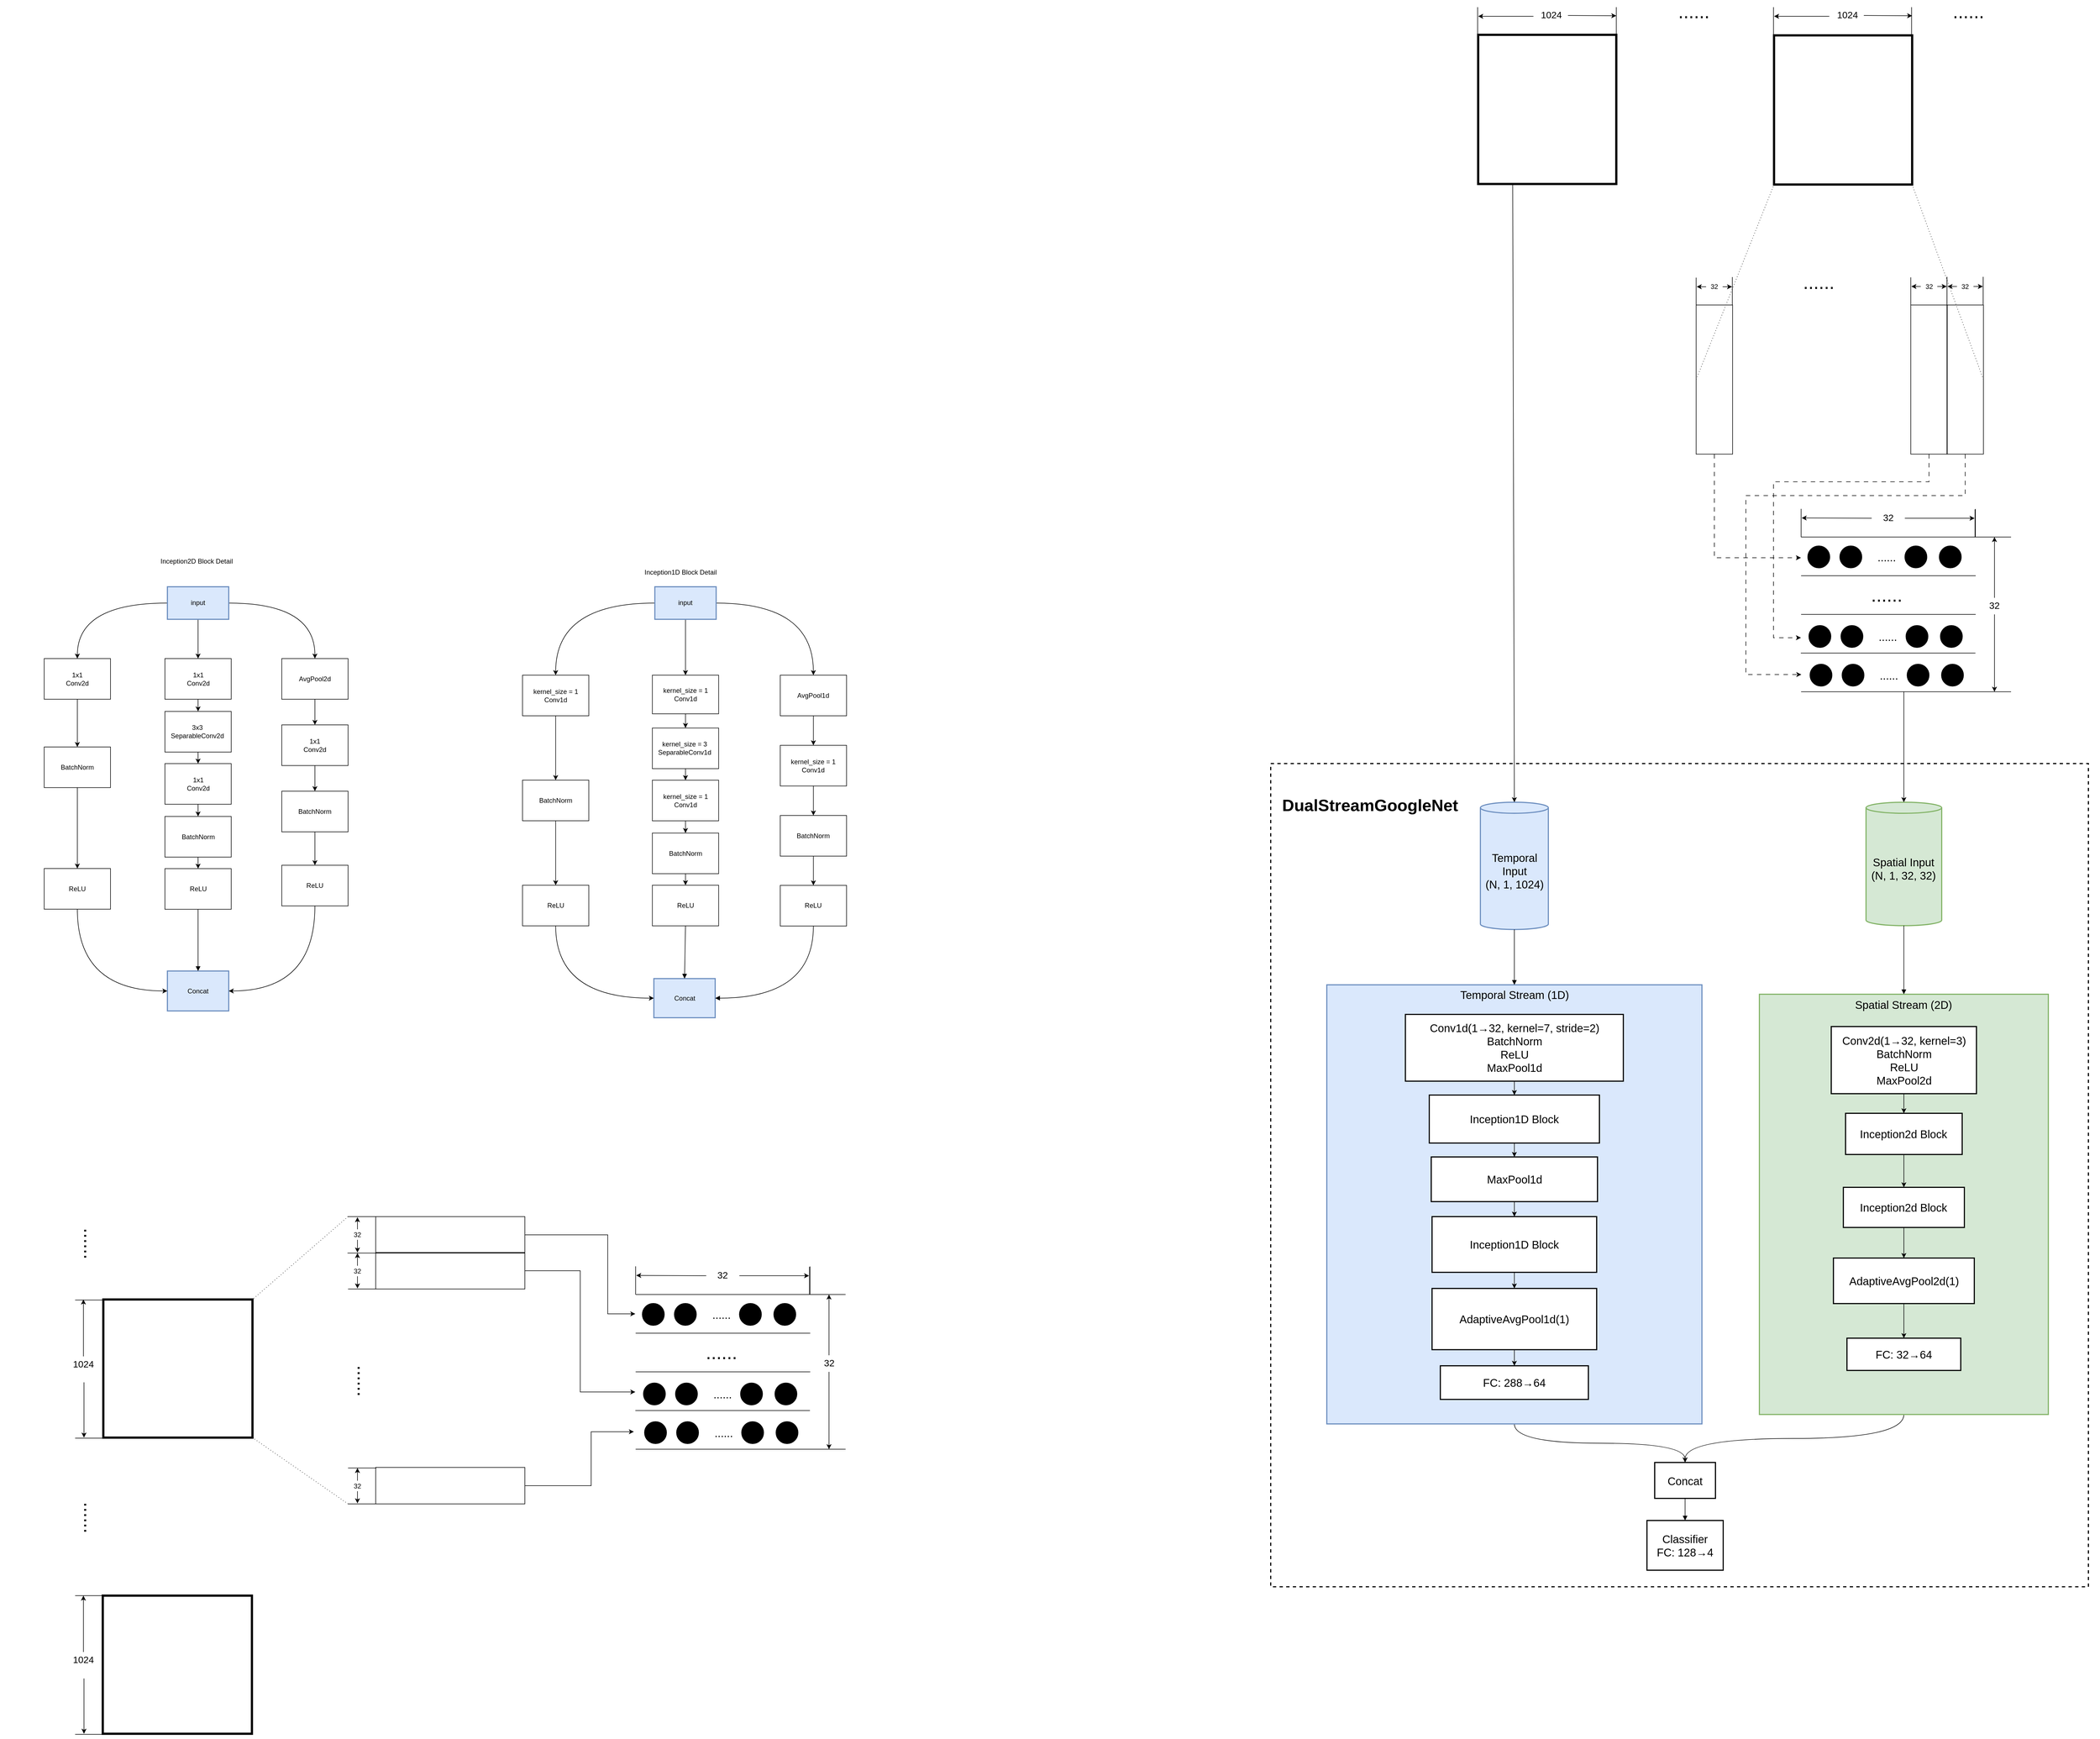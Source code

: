 <mxfile version="27.0.9">
  <diagram name="第 1 页" id="NMjHIoMmWXEk1-AbFlm0">
    <mxGraphModel dx="3976" dy="4638" grid="1" gridSize="10" guides="1" tooltips="1" connect="1" arrows="1" fold="1" page="1" pageScale="1" pageWidth="827" pageHeight="1169" math="0" shadow="0">
      <root>
        <mxCell id="0" />
        <mxCell id="1" parent="0" />
        <mxCell id="frIAkInVryvBUzNSwRUD-56" value="" style="shape=image;verticalLabelPosition=bottom;labelBackgroundColor=default;verticalAlign=top;imageAspect=0;image=https://broadbandlibrary.com/wp-content/uploads/2022/08/Figure.7-768x239.jpg;clipPath=inset(0% 56.33% 0% 14%);" parent="1" vertex="1">
          <mxGeometry x="3110" y="-1510" width="520" height="269" as="geometry" />
        </mxCell>
        <mxCell id="6O3QmPoWlT5Kj7B08mh7-1" value="Inception2D Block Detail" style="whiteSpace=wrap;strokeWidth=2;verticalAlign=top;fillColor=none;strokeColor=none;container=0;" parent="1" vertex="1">
          <mxGeometry x="40" y="-1060" width="712" height="850" as="geometry" />
        </mxCell>
        <mxCell id="6O3QmPoWlT5Kj7B08mh7-9" value="Inception1D Block Detail" style="whiteSpace=wrap;strokeWidth=2;verticalAlign=top;fillColor=none;strokeColor=none;container=0;" parent="1" vertex="1">
          <mxGeometry x="930" y="-1040" width="684" height="840" as="geometry" />
        </mxCell>
        <mxCell id="6O3QmPoWlT5Kj7B08mh7-17" value="" style="whiteSpace=wrap;strokeWidth=2;verticalAlign=top;fillColor=none;strokeColor=default;container=0;dashed=1;" parent="1" vertex="1">
          <mxGeometry x="2340" y="-680" width="1480" height="1490" as="geometry" />
        </mxCell>
        <mxCell id="6O3QmPoWlT5Kj7B08mh7-183" value="" style="shape=image;verticalLabelPosition=bottom;labelBackgroundColor=default;verticalAlign=top;imageAspect=0;image=https://broadbandlibrary.com/wp-content/uploads/2022/08/Figure.7-768x239.jpg;clipPath=inset(0% 0% 0% 14%);" parent="1" vertex="1">
          <mxGeometry x="2715.5" y="-1999" width="1124.5" height="269" as="geometry" />
        </mxCell>
        <mxCell id="6O3QmPoWlT5Kj7B08mh7-184" value="" style="rounded=0;whiteSpace=wrap;html=1;fillColor=none;strokeColor=#000000;strokeWidth=4;" parent="1" vertex="1">
          <mxGeometry x="2715.5" y="-1999" width="250" height="270" as="geometry" />
        </mxCell>
        <mxCell id="6O3QmPoWlT5Kj7B08mh7-185" value="" style="rounded=0;whiteSpace=wrap;html=1;fillColor=none;strokeColor=#000000;strokeWidth=4;" parent="1" vertex="1">
          <mxGeometry x="3251" y="-1998" width="250" height="270" as="geometry" />
        </mxCell>
        <mxCell id="6O3QmPoWlT5Kj7B08mh7-186" value="&lt;font style=&quot;font-size: 17px;&quot;&gt;1024&lt;/font&gt;" style="text;html=1;align=center;verticalAlign=middle;whiteSpace=wrap;rounded=0;" parent="1" vertex="1">
          <mxGeometry x="2818" y="-2049" width="60" height="30" as="geometry" />
        </mxCell>
        <mxCell id="6O3QmPoWlT5Kj7B08mh7-199" style="edgeStyle=orthogonalEdgeStyle;rounded=0;orthogonalLoop=1;jettySize=auto;html=1;exitX=0.5;exitY=1;exitDx=0;exitDy=0;entryX=0.5;entryY=0;entryDx=0;entryDy=0;curved=1;" parent="1" source="6O3QmPoWlT5Kj7B08mh7-18" target="6O3QmPoWlT5Kj7B08mh7-28" edge="1">
          <mxGeometry relative="1" as="geometry" />
        </mxCell>
        <mxCell id="6O3QmPoWlT5Kj7B08mh7-18" value="Spatial Stream (2D)" style="whiteSpace=wrap;strokeWidth=2;verticalAlign=top;fontSize=20;fillColor=#d5e8d4;strokeColor=#82b366;" parent="1" vertex="1">
          <mxGeometry x="3224.495" y="-262.461" width="523" height="760.607" as="geometry" />
        </mxCell>
        <mxCell id="6O3QmPoWlT5Kj7B08mh7-210" style="edgeStyle=orthogonalEdgeStyle;rounded=0;orthogonalLoop=1;jettySize=auto;html=1;exitX=0.5;exitY=1;exitDx=0;exitDy=0;entryX=0.5;entryY=0;entryDx=0;entryDy=0;" parent="6O3QmPoWlT5Kj7B08mh7-18" source="6O3QmPoWlT5Kj7B08mh7-19" target="6O3QmPoWlT5Kj7B08mh7-20" edge="1">
          <mxGeometry relative="1" as="geometry" />
        </mxCell>
        <mxCell id="6O3QmPoWlT5Kj7B08mh7-19" value="Conv2d(1→32, kernel=3)&#xa;            BatchNorm&#xa;            ReLU&#xa;            MaxPool2d" style="whiteSpace=wrap;strokeWidth=2;fontSize=20;" parent="6O3QmPoWlT5Kj7B08mh7-18" vertex="1">
          <mxGeometry x="130.05" y="58.43" width="262.9" height="121.57" as="geometry" />
        </mxCell>
        <mxCell id="6O3QmPoWlT5Kj7B08mh7-211" style="edgeStyle=orthogonalEdgeStyle;rounded=0;orthogonalLoop=1;jettySize=auto;html=1;exitX=0.5;exitY=1;exitDx=0;exitDy=0;entryX=0.5;entryY=0;entryDx=0;entryDy=0;" parent="6O3QmPoWlT5Kj7B08mh7-18" source="6O3QmPoWlT5Kj7B08mh7-20" target="6O3QmPoWlT5Kj7B08mh7-21" edge="1">
          <mxGeometry relative="1" as="geometry" />
        </mxCell>
        <mxCell id="6O3QmPoWlT5Kj7B08mh7-20" value="Inception2d Block" style="whiteSpace=wrap;strokeWidth=2;fontSize=20;" parent="6O3QmPoWlT5Kj7B08mh7-18" vertex="1">
          <mxGeometry x="155.935" y="215.461" width="211.13" height="74.57" as="geometry" />
        </mxCell>
        <mxCell id="6O3QmPoWlT5Kj7B08mh7-212" style="edgeStyle=orthogonalEdgeStyle;rounded=0;orthogonalLoop=1;jettySize=auto;html=1;exitX=0.5;exitY=1;exitDx=0;exitDy=0;entryX=0.5;entryY=0;entryDx=0;entryDy=0;" parent="6O3QmPoWlT5Kj7B08mh7-18" source="6O3QmPoWlT5Kj7B08mh7-21" target="6O3QmPoWlT5Kj7B08mh7-22" edge="1">
          <mxGeometry relative="1" as="geometry" />
        </mxCell>
        <mxCell id="6O3QmPoWlT5Kj7B08mh7-21" value="Inception2d Block" style="whiteSpace=wrap;strokeWidth=2;fontSize=20;" parent="6O3QmPoWlT5Kj7B08mh7-18" vertex="1">
          <mxGeometry x="151.97" y="349.461" width="219.06" height="72.65" as="geometry" />
        </mxCell>
        <mxCell id="6O3QmPoWlT5Kj7B08mh7-213" style="edgeStyle=orthogonalEdgeStyle;rounded=0;orthogonalLoop=1;jettySize=auto;html=1;exitX=0.5;exitY=1;exitDx=0;exitDy=0;entryX=0.5;entryY=0;entryDx=0;entryDy=0;" parent="6O3QmPoWlT5Kj7B08mh7-18" source="6O3QmPoWlT5Kj7B08mh7-22" target="6O3QmPoWlT5Kj7B08mh7-23" edge="1">
          <mxGeometry relative="1" as="geometry" />
        </mxCell>
        <mxCell id="6O3QmPoWlT5Kj7B08mh7-22" value="AdaptiveAvgPool2d(1)" style="whiteSpace=wrap;strokeWidth=2;fontSize=20;" parent="6O3QmPoWlT5Kj7B08mh7-18" vertex="1">
          <mxGeometry x="134.025" y="477.461" width="254.95" height="82.4" as="geometry" />
        </mxCell>
        <mxCell id="6O3QmPoWlT5Kj7B08mh7-23" value="FC: 32→64" style="whiteSpace=wrap;strokeWidth=2;fontSize=20;" parent="6O3QmPoWlT5Kj7B08mh7-18" vertex="1">
          <mxGeometry x="158.5" y="622.462" width="206" height="58.435" as="geometry" />
        </mxCell>
        <mxCell id="6O3QmPoWlT5Kj7B08mh7-28" value="Concat" style="whiteSpace=wrap;strokeWidth=2;fontSize=20;" parent="1" vertex="1">
          <mxGeometry x="3035" y="585" width="110" height="65" as="geometry" />
        </mxCell>
        <mxCell id="6O3QmPoWlT5Kj7B08mh7-29" value="Classifier&#xa;        FC: 128→4" style="whiteSpace=wrap;strokeWidth=2;fontSize=20;" parent="1" vertex="1">
          <mxGeometry x="3021" y="690" width="138" height="90" as="geometry" />
        </mxCell>
        <mxCell id="6O3QmPoWlT5Kj7B08mh7-30" value="Temporal Input&#xa;        (N, 1, 1024)" style="shape=cylinder3;boundedLbl=1;backgroundOutline=1;size=10;strokeWidth=2;whiteSpace=wrap;fontSize=20;fillColor=#dae8fc;strokeColor=#6c8ebf;" parent="1" vertex="1">
          <mxGeometry x="2719.5" y="-610.003" width="123" height="230.319" as="geometry" />
        </mxCell>
        <mxCell id="6O3QmPoWlT5Kj7B08mh7-197" style="edgeStyle=orthogonalEdgeStyle;rounded=0;orthogonalLoop=1;jettySize=auto;html=1;entryX=0.5;entryY=0;entryDx=0;entryDy=0;exitX=0.5;exitY=1;exitDx=0;exitDy=0;elbow=vertical;curved=1;" parent="1" source="6O3QmPoWlT5Kj7B08mh7-31" target="6O3QmPoWlT5Kj7B08mh7-28" edge="1">
          <mxGeometry relative="1" as="geometry" />
        </mxCell>
        <mxCell id="6O3QmPoWlT5Kj7B08mh7-31" value="Temporal Stream (1D)" style="whiteSpace=wrap;strokeWidth=2;verticalAlign=top;fontSize=20;fillColor=#dae8fc;strokeColor=#6c8ebf;" parent="1" vertex="1">
          <mxGeometry x="2441.5" y="-279.514" width="679" height="794.71" as="geometry" />
        </mxCell>
        <mxCell id="6O3QmPoWlT5Kj7B08mh7-203" style="edgeStyle=orthogonalEdgeStyle;rounded=0;orthogonalLoop=1;jettySize=auto;html=1;exitX=0.5;exitY=1;exitDx=0;exitDy=0;entryX=0.5;entryY=0;entryDx=0;entryDy=0;" parent="6O3QmPoWlT5Kj7B08mh7-31" source="6O3QmPoWlT5Kj7B08mh7-32" target="6O3QmPoWlT5Kj7B08mh7-33" edge="1">
          <mxGeometry relative="1" as="geometry" />
        </mxCell>
        <mxCell id="6O3QmPoWlT5Kj7B08mh7-32" value="Conv1d(1→32, kernel=7, stride=2)&#xa;            BatchNorm&#xa;            ReLU&#xa;            MaxPool1d" style="whiteSpace=wrap;strokeWidth=2;fontSize=20;" parent="6O3QmPoWlT5Kj7B08mh7-31" vertex="1">
          <mxGeometry x="142.25" y="53.53" width="394.5" height="120.85" as="geometry" />
        </mxCell>
        <mxCell id="6O3QmPoWlT5Kj7B08mh7-204" style="edgeStyle=orthogonalEdgeStyle;rounded=0;orthogonalLoop=1;jettySize=auto;html=1;exitX=0.5;exitY=1;exitDx=0;exitDy=0;entryX=0.5;entryY=0;entryDx=0;entryDy=0;" parent="6O3QmPoWlT5Kj7B08mh7-31" source="6O3QmPoWlT5Kj7B08mh7-33" target="6O3QmPoWlT5Kj7B08mh7-34" edge="1">
          <mxGeometry relative="1" as="geometry" />
        </mxCell>
        <mxCell id="6O3QmPoWlT5Kj7B08mh7-33" value="Inception1D Block" style="whiteSpace=wrap;strokeWidth=2;fontSize=20;" parent="6O3QmPoWlT5Kj7B08mh7-31" vertex="1">
          <mxGeometry x="185.5" y="199.514" width="308" height="86.85" as="geometry" />
        </mxCell>
        <mxCell id="6O3QmPoWlT5Kj7B08mh7-205" style="edgeStyle=orthogonalEdgeStyle;rounded=0;orthogonalLoop=1;jettySize=auto;html=1;exitX=0.5;exitY=1;exitDx=0;exitDy=0;entryX=0.5;entryY=0;entryDx=0;entryDy=0;" parent="6O3QmPoWlT5Kj7B08mh7-31" source="6O3QmPoWlT5Kj7B08mh7-34" target="6O3QmPoWlT5Kj7B08mh7-35" edge="1">
          <mxGeometry relative="1" as="geometry" />
        </mxCell>
        <mxCell id="6O3QmPoWlT5Kj7B08mh7-34" value="MaxPool1d" style="whiteSpace=wrap;strokeWidth=2;fontSize=20;" parent="6O3QmPoWlT5Kj7B08mh7-31" vertex="1">
          <mxGeometry x="189" y="311.514" width="301" height="80.85" as="geometry" />
        </mxCell>
        <mxCell id="6O3QmPoWlT5Kj7B08mh7-207" style="edgeStyle=orthogonalEdgeStyle;rounded=0;orthogonalLoop=1;jettySize=auto;html=1;exitX=0.5;exitY=1;exitDx=0;exitDy=0;entryX=0.5;entryY=0;entryDx=0;entryDy=0;" parent="6O3QmPoWlT5Kj7B08mh7-31" source="6O3QmPoWlT5Kj7B08mh7-36" target="6O3QmPoWlT5Kj7B08mh7-37" edge="1">
          <mxGeometry relative="1" as="geometry" />
        </mxCell>
        <mxCell id="6O3QmPoWlT5Kj7B08mh7-36" value="AdaptiveAvgPool1d(1)" style="whiteSpace=wrap;strokeWidth=2;fontSize=20;" parent="6O3QmPoWlT5Kj7B08mh7-31" vertex="1">
          <mxGeometry x="190.5" y="549.514" width="298" height="110.85" as="geometry" />
        </mxCell>
        <mxCell id="6O3QmPoWlT5Kj7B08mh7-206" style="edgeStyle=orthogonalEdgeStyle;rounded=0;orthogonalLoop=1;jettySize=auto;html=1;exitX=0.5;exitY=1;exitDx=0;exitDy=0;entryX=0.5;entryY=0;entryDx=0;entryDy=0;" parent="6O3QmPoWlT5Kj7B08mh7-31" source="6O3QmPoWlT5Kj7B08mh7-35" target="6O3QmPoWlT5Kj7B08mh7-36" edge="1">
          <mxGeometry relative="1" as="geometry" />
        </mxCell>
        <mxCell id="6O3QmPoWlT5Kj7B08mh7-35" value="Inception1D Block" style="whiteSpace=wrap;strokeWidth=2;fontSize=20;" parent="6O3QmPoWlT5Kj7B08mh7-31" vertex="1">
          <mxGeometry x="190.5" y="419.514" width="298" height="100.85" as="geometry" />
        </mxCell>
        <mxCell id="6O3QmPoWlT5Kj7B08mh7-37" value="FC: 288→64" style="whiteSpace=wrap;strokeWidth=2;fontSize=20;" parent="6O3QmPoWlT5Kj7B08mh7-31" vertex="1">
          <mxGeometry x="205.5" y="689.51" width="268" height="60.84" as="geometry" />
        </mxCell>
        <mxCell id="6O3QmPoWlT5Kj7B08mh7-43" value="Spatial Input&#xa;        (N, 1, 32, 32)" style="shape=cylinder3;boundedLbl=1;backgroundOutline=1;size=10;strokeWidth=2;whiteSpace=wrap;fontSize=20;fillColor=#d5e8d4;strokeColor=#82b366;" parent="1" vertex="1">
          <mxGeometry x="3417.49" y="-610" width="137" height="223.41" as="geometry" />
        </mxCell>
        <mxCell id="6O3QmPoWlT5Kj7B08mh7-44" value="" style="curved=1;startArrow=none;endArrow=block;exitX=0.5;exitY=0.99;entryX=0.5;entryY=0;rounded=0;" parent="1" source="6O3QmPoWlT5Kj7B08mh7-28" target="6O3QmPoWlT5Kj7B08mh7-29" edge="1">
          <mxGeometry relative="1" as="geometry">
            <Array as="points" />
          </mxGeometry>
        </mxCell>
        <mxCell id="6O3QmPoWlT5Kj7B08mh7-45" value="" style="curved=1;startArrow=none;endArrow=block;exitX=0.5;exitY=1;entryX=0.5;entryY=0;rounded=0;" parent="1" source="6O3QmPoWlT5Kj7B08mh7-30" target="6O3QmPoWlT5Kj7B08mh7-31" edge="1">
          <mxGeometry relative="1" as="geometry">
            <Array as="points" />
          </mxGeometry>
        </mxCell>
        <mxCell id="6O3QmPoWlT5Kj7B08mh7-46" value="" style="curved=1;startArrow=none;endArrow=block;exitX=0.5;exitY=1;entryX=0.5;entryY=0;rounded=0;" parent="1" source="6O3QmPoWlT5Kj7B08mh7-43" target="6O3QmPoWlT5Kj7B08mh7-18" edge="1">
          <mxGeometry relative="1" as="geometry">
            <Array as="points" />
          </mxGeometry>
        </mxCell>
        <mxCell id="6O3QmPoWlT5Kj7B08mh7-200" value="&lt;font style=&quot;font-size: 30px;&quot;&gt;&lt;b&gt;DualStreamGoogleNet&lt;/b&gt;&lt;/font&gt;" style="text;html=1;align=center;verticalAlign=middle;whiteSpace=wrap;rounded=0;" parent="1" vertex="1">
          <mxGeometry x="2350" y="-680" width="340" height="150" as="geometry" />
        </mxCell>
        <mxCell id="6O3QmPoWlT5Kj7B08mh7-102" value="" style="group" parent="1" vertex="1" connectable="0">
          <mxGeometry x="550" y="-870.003" width="120" height="374.057" as="geometry" />
        </mxCell>
        <mxCell id="6O3QmPoWlT5Kj7B08mh7-84" value="&lt;div&gt;BatchNorm&lt;/div&gt;" style="rounded=0;whiteSpace=wrap;html=1;" parent="6O3QmPoWlT5Kj7B08mh7-102" vertex="1">
          <mxGeometry y="240.006" width="120" height="73.585" as="geometry" />
        </mxCell>
        <mxCell id="6O3QmPoWlT5Kj7B08mh7-82" value="AvgPool2d" style="rounded=0;whiteSpace=wrap;html=1;" parent="6O3QmPoWlT5Kj7B08mh7-102" vertex="1">
          <mxGeometry width="120" height="73.585" as="geometry" />
        </mxCell>
        <mxCell id="6O3QmPoWlT5Kj7B08mh7-104" value="" style="group" parent="1" vertex="1" connectable="0">
          <mxGeometry x="338.5" y="-870.001" width="120" height="637.736" as="geometry" />
        </mxCell>
        <mxCell id="6O3QmPoWlT5Kj7B08mh7-3" value="Concat" style="whiteSpace=wrap;strokeWidth=2;fillColor=#dae8fc;strokeColor=#6c8ebf;" parent="6O3QmPoWlT5Kj7B08mh7-104" vertex="1">
          <mxGeometry x="4.5" y="565.488" width="111" height="72.248" as="geometry" />
        </mxCell>
        <mxCell id="6O3QmPoWlT5Kj7B08mh7-103" value="" style="group" parent="6O3QmPoWlT5Kj7B08mh7-104" vertex="1" connectable="0">
          <mxGeometry width="120" height="453.774" as="geometry" />
        </mxCell>
        <mxCell id="6O3QmPoWlT5Kj7B08mh7-65" value="&lt;div&gt;ReLU&lt;/div&gt;" style="rounded=0;whiteSpace=wrap;html=1;" parent="6O3QmPoWlT5Kj7B08mh7-103" vertex="1">
          <mxGeometry y="380.189" width="120" height="73.585" as="geometry" />
        </mxCell>
        <mxCell id="6O3QmPoWlT5Kj7B08mh7-64" value="&lt;div&gt;BatchNorm&lt;/div&gt;" style="rounded=0;whiteSpace=wrap;html=1;" parent="6O3QmPoWlT5Kj7B08mh7-103" vertex="1">
          <mxGeometry y="285.755" width="120" height="73.585" as="geometry" />
        </mxCell>
        <mxCell id="6O3QmPoWlT5Kj7B08mh7-63" value="&lt;div&gt;1x1&lt;/div&gt;Conv2d" style="rounded=0;whiteSpace=wrap;html=1;" parent="6O3QmPoWlT5Kj7B08mh7-103" vertex="1">
          <mxGeometry y="190.094" width="120" height="73.585" as="geometry" />
        </mxCell>
        <mxCell id="6O3QmPoWlT5Kj7B08mh7-62" value="&lt;div&gt;3x3&amp;nbsp;&lt;/div&gt;SeparableConv2d&amp;nbsp;" style="rounded=0;whiteSpace=wrap;html=1;" parent="6O3QmPoWlT5Kj7B08mh7-103" vertex="1">
          <mxGeometry y="95.66" width="120" height="73.585" as="geometry" />
        </mxCell>
        <mxCell id="6O3QmPoWlT5Kj7B08mh7-61" value="&lt;div&gt;1x1&lt;/div&gt;Conv2d" style="rounded=0;whiteSpace=wrap;html=1;" parent="6O3QmPoWlT5Kj7B08mh7-103" vertex="1">
          <mxGeometry width="120" height="73.585" as="geometry" />
        </mxCell>
        <mxCell id="6O3QmPoWlT5Kj7B08mh7-100" style="edgeStyle=orthogonalEdgeStyle;rounded=0;orthogonalLoop=1;jettySize=auto;html=1;exitX=0.5;exitY=1;exitDx=0;exitDy=0;entryX=0.5;entryY=0;entryDx=0;entryDy=0;" parent="6O3QmPoWlT5Kj7B08mh7-103" source="6O3QmPoWlT5Kj7B08mh7-64" target="6O3QmPoWlT5Kj7B08mh7-65" edge="1">
          <mxGeometry relative="1" as="geometry" />
        </mxCell>
        <mxCell id="6O3QmPoWlT5Kj7B08mh7-101" style="edgeStyle=orthogonalEdgeStyle;rounded=0;orthogonalLoop=1;jettySize=auto;html=1;exitX=0.5;exitY=1;exitDx=0;exitDy=0;entryX=0.5;entryY=0;entryDx=0;entryDy=0;" parent="6O3QmPoWlT5Kj7B08mh7-103" source="6O3QmPoWlT5Kj7B08mh7-63" target="6O3QmPoWlT5Kj7B08mh7-64" edge="1">
          <mxGeometry relative="1" as="geometry" />
        </mxCell>
        <mxCell id="6O3QmPoWlT5Kj7B08mh7-91" style="edgeStyle=orthogonalEdgeStyle;rounded=0;orthogonalLoop=1;jettySize=auto;html=1;exitX=0.5;exitY=1;exitDx=0;exitDy=0;entryX=0.5;entryY=0;entryDx=0;entryDy=0;" parent="6O3QmPoWlT5Kj7B08mh7-103" source="6O3QmPoWlT5Kj7B08mh7-62" target="6O3QmPoWlT5Kj7B08mh7-63" edge="1">
          <mxGeometry relative="1" as="geometry" />
        </mxCell>
        <mxCell id="6O3QmPoWlT5Kj7B08mh7-99" style="edgeStyle=orthogonalEdgeStyle;rounded=0;orthogonalLoop=1;jettySize=auto;html=1;exitX=0.5;exitY=1;exitDx=0;exitDy=0;entryX=0.5;entryY=0;entryDx=0;entryDy=0;" parent="6O3QmPoWlT5Kj7B08mh7-103" source="6O3QmPoWlT5Kj7B08mh7-61" target="6O3QmPoWlT5Kj7B08mh7-62" edge="1">
          <mxGeometry relative="1" as="geometry" />
        </mxCell>
        <mxCell id="6O3QmPoWlT5Kj7B08mh7-7" value="" style="curved=1;startArrow=none;endArrow=block;exitX=0.5;exitY=1;entryX=0.5;entryY=-0.01;rounded=0;exitDx=0;exitDy=0;" parent="6O3QmPoWlT5Kj7B08mh7-104" source="6O3QmPoWlT5Kj7B08mh7-65" target="6O3QmPoWlT5Kj7B08mh7-3" edge="1">
          <mxGeometry relative="1" as="geometry">
            <Array as="points" />
            <mxPoint x="60.5" y="399.897" as="sourcePoint" />
          </mxGeometry>
        </mxCell>
        <mxCell id="6O3QmPoWlT5Kj7B08mh7-49" value="&lt;div&gt;1x1&lt;/div&gt;Conv2d" style="rounded=0;whiteSpace=wrap;html=1;movable=1;resizable=1;rotatable=1;deletable=1;editable=1;locked=0;connectable=1;" parent="1" vertex="1">
          <mxGeometry x="120" y="-870.002" width="120" height="73.585" as="geometry" />
        </mxCell>
        <mxCell id="6O3QmPoWlT5Kj7B08mh7-138" style="edgeStyle=orthogonalEdgeStyle;rounded=0;orthogonalLoop=1;jettySize=auto;html=1;entryX=0;entryY=0.5;entryDx=0;entryDy=0;exitX=0.5;exitY=1;exitDx=0;exitDy=0;curved=1;" parent="1" source="6O3QmPoWlT5Kj7B08mh7-60" target="6O3QmPoWlT5Kj7B08mh7-3" edge="1">
          <mxGeometry relative="1" as="geometry" />
        </mxCell>
        <mxCell id="6O3QmPoWlT5Kj7B08mh7-60" value="&lt;div&gt;ReLU&lt;/div&gt;" style="rounded=0;whiteSpace=wrap;html=1;movable=1;resizable=1;rotatable=1;deletable=1;editable=1;locked=0;connectable=1;" parent="1" vertex="1">
          <mxGeometry x="120" y="-489.999" width="120" height="73.585" as="geometry" />
        </mxCell>
        <mxCell id="6O3QmPoWlT5Kj7B08mh7-88" style="edgeStyle=orthogonalEdgeStyle;rounded=0;orthogonalLoop=1;jettySize=auto;html=1;entryX=0.5;entryY=0;entryDx=0;entryDy=0;" parent="1" source="6O3QmPoWlT5Kj7B08mh7-59" target="6O3QmPoWlT5Kj7B08mh7-60" edge="1">
          <mxGeometry relative="1" as="geometry" />
        </mxCell>
        <mxCell id="6O3QmPoWlT5Kj7B08mh7-59" value="&lt;div&gt;BatchNorm&lt;/div&gt;" style="rounded=0;whiteSpace=wrap;html=1;movable=1;resizable=1;rotatable=1;deletable=1;editable=1;locked=0;connectable=1;" parent="1" vertex="1">
          <mxGeometry x="120" y="-709.997" width="120" height="73.585" as="geometry" />
        </mxCell>
        <mxCell id="6O3QmPoWlT5Kj7B08mh7-89" style="edgeStyle=orthogonalEdgeStyle;rounded=0;orthogonalLoop=1;jettySize=auto;html=1;entryX=0.5;entryY=0;entryDx=0;entryDy=0;" parent="1" source="6O3QmPoWlT5Kj7B08mh7-49" target="6O3QmPoWlT5Kj7B08mh7-59" edge="1">
          <mxGeometry relative="1" as="geometry" />
        </mxCell>
        <mxCell id="6O3QmPoWlT5Kj7B08mh7-135" style="edgeStyle=orthogonalEdgeStyle;rounded=0;orthogonalLoop=1;jettySize=auto;html=1;exitX=0.5;exitY=1;exitDx=0;exitDy=0;entryX=0.5;entryY=0;entryDx=0;entryDy=0;" parent="1" source="6O3QmPoWlT5Kj7B08mh7-134" target="6O3QmPoWlT5Kj7B08mh7-61" edge="1">
          <mxGeometry relative="1" as="geometry" />
        </mxCell>
        <mxCell id="6O3QmPoWlT5Kj7B08mh7-136" style="edgeStyle=orthogonalEdgeStyle;rounded=0;orthogonalLoop=1;jettySize=auto;html=1;entryX=0.5;entryY=0;entryDx=0;entryDy=0;curved=1;" parent="1" source="6O3QmPoWlT5Kj7B08mh7-134" target="6O3QmPoWlT5Kj7B08mh7-49" edge="1">
          <mxGeometry relative="1" as="geometry" />
        </mxCell>
        <mxCell id="6O3QmPoWlT5Kj7B08mh7-137" style="edgeStyle=orthogonalEdgeStyle;rounded=0;orthogonalLoop=1;jettySize=auto;html=1;entryX=0.5;entryY=0;entryDx=0;entryDy=0;curved=1;" parent="1" source="6O3QmPoWlT5Kj7B08mh7-134" target="6O3QmPoWlT5Kj7B08mh7-82" edge="1">
          <mxGeometry relative="1" as="geometry" />
        </mxCell>
        <mxCell id="6O3QmPoWlT5Kj7B08mh7-134" value="input" style="whiteSpace=wrap;strokeWidth=2;fillColor=#dae8fc;strokeColor=#6c8ebf;" parent="1" vertex="1">
          <mxGeometry x="343" y="-1000" width="111" height="58.91" as="geometry" />
        </mxCell>
        <mxCell id="6O3QmPoWlT5Kj7B08mh7-139" style="edgeStyle=orthogonalEdgeStyle;rounded=0;orthogonalLoop=1;jettySize=auto;html=1;exitX=0.5;exitY=1;exitDx=0;exitDy=0;entryX=1;entryY=0.5;entryDx=0;entryDy=0;curved=1;" parent="1" source="6O3QmPoWlT5Kj7B08mh7-85" target="6O3QmPoWlT5Kj7B08mh7-3" edge="1">
          <mxGeometry relative="1" as="geometry" />
        </mxCell>
        <mxCell id="6O3QmPoWlT5Kj7B08mh7-85" value="&lt;div&gt;ReLU&lt;/div&gt;" style="rounded=0;whiteSpace=wrap;html=1;" parent="1" vertex="1">
          <mxGeometry x="550" y="-495.951" width="120" height="73.585" as="geometry" />
        </mxCell>
        <mxCell id="6O3QmPoWlT5Kj7B08mh7-98" style="edgeStyle=orthogonalEdgeStyle;rounded=0;orthogonalLoop=1;jettySize=auto;html=1;exitX=0.5;exitY=1;exitDx=0;exitDy=0;entryX=0.5;entryY=0;entryDx=0;entryDy=0;" parent="1" source="6O3QmPoWlT5Kj7B08mh7-84" target="6O3QmPoWlT5Kj7B08mh7-85" edge="1">
          <mxGeometry relative="1" as="geometry" />
        </mxCell>
        <mxCell id="6O3QmPoWlT5Kj7B08mh7-83" value="&lt;div&gt;1x1&lt;/div&gt;Conv2d" style="rounded=0;whiteSpace=wrap;html=1;" parent="1" vertex="1">
          <mxGeometry x="550" y="-749.997" width="120" height="73.585" as="geometry" />
        </mxCell>
        <mxCell id="6O3QmPoWlT5Kj7B08mh7-97" style="edgeStyle=orthogonalEdgeStyle;rounded=0;orthogonalLoop=1;jettySize=auto;html=1;exitX=0.5;exitY=1;exitDx=0;exitDy=0;entryX=0.5;entryY=0;entryDx=0;entryDy=0;" parent="1" source="6O3QmPoWlT5Kj7B08mh7-83" target="6O3QmPoWlT5Kj7B08mh7-84" edge="1">
          <mxGeometry relative="1" as="geometry" />
        </mxCell>
        <mxCell id="6O3QmPoWlT5Kj7B08mh7-94" style="edgeStyle=orthogonalEdgeStyle;rounded=0;orthogonalLoop=1;jettySize=auto;html=1;entryX=0.5;entryY=0;entryDx=0;entryDy=0;" parent="1" source="6O3QmPoWlT5Kj7B08mh7-82" target="6O3QmPoWlT5Kj7B08mh7-83" edge="1">
          <mxGeometry relative="1" as="geometry" />
        </mxCell>
        <mxCell id="6O3QmPoWlT5Kj7B08mh7-11" value="Concat" style="whiteSpace=wrap;strokeWidth=2;fillColor=#dae8fc;strokeColor=#6c8ebf;" parent="1" vertex="1">
          <mxGeometry x="1223.5" y="-290.79" width="111" height="70.79" as="geometry" />
        </mxCell>
        <mxCell id="6O3QmPoWlT5Kj7B08mh7-16" value="" style="curved=1;startArrow=none;endArrow=block;exitX=0.5;exitY=1;entryX=1;entryY=0.5;rounded=0;edgeStyle=orthogonalEdgeStyle;entryDx=0;entryDy=0;" parent="1" source="6O3QmPoWlT5Kj7B08mh7-161" target="6O3QmPoWlT5Kj7B08mh7-11" edge="1">
          <mxGeometry relative="1" as="geometry">
            <mxPoint x="1510.5" y="-511.746" as="sourcePoint" />
          </mxGeometry>
        </mxCell>
        <mxCell id="6O3QmPoWlT5Kj7B08mh7-165" style="edgeStyle=orthogonalEdgeStyle;rounded=0;orthogonalLoop=1;jettySize=auto;html=1;exitX=0.5;exitY=1;exitDx=0;exitDy=0;entryX=0.5;entryY=0;entryDx=0;entryDy=0;" parent="1" source="6O3QmPoWlT5Kj7B08mh7-140" target="6O3QmPoWlT5Kj7B08mh7-152" edge="1">
          <mxGeometry relative="1" as="geometry" />
        </mxCell>
        <mxCell id="6O3QmPoWlT5Kj7B08mh7-166" style="edgeStyle=orthogonalEdgeStyle;rounded=0;orthogonalLoop=1;jettySize=auto;html=1;exitX=0;exitY=0.5;exitDx=0;exitDy=0;entryX=0.5;entryY=0;entryDx=0;entryDy=0;curved=1;" parent="1" source="6O3QmPoWlT5Kj7B08mh7-140" target="6O3QmPoWlT5Kj7B08mh7-144" edge="1">
          <mxGeometry relative="1" as="geometry" />
        </mxCell>
        <mxCell id="6O3QmPoWlT5Kj7B08mh7-167" style="edgeStyle=orthogonalEdgeStyle;rounded=0;orthogonalLoop=1;jettySize=auto;html=1;exitX=1;exitY=0.5;exitDx=0;exitDy=0;entryX=0.5;entryY=0;entryDx=0;entryDy=0;elbow=vertical;curved=1;" parent="1" source="6O3QmPoWlT5Kj7B08mh7-140" target="6O3QmPoWlT5Kj7B08mh7-160" edge="1">
          <mxGeometry relative="1" as="geometry" />
        </mxCell>
        <mxCell id="6O3QmPoWlT5Kj7B08mh7-140" value="input" style="whiteSpace=wrap;strokeWidth=2;fillColor=#dae8fc;strokeColor=#6c8ebf;" parent="1" vertex="1">
          <mxGeometry x="1225.25" y="-1000" width="111" height="58.91" as="geometry" />
        </mxCell>
        <mxCell id="6O3QmPoWlT5Kj7B08mh7-168" style="edgeStyle=orthogonalEdgeStyle;rounded=0;orthogonalLoop=1;jettySize=auto;html=1;exitX=0.5;exitY=1;exitDx=0;exitDy=0;entryX=0.5;entryY=0;entryDx=0;entryDy=0;" parent="1" source="6O3QmPoWlT5Kj7B08mh7-144" target="6O3QmPoWlT5Kj7B08mh7-146" edge="1">
          <mxGeometry relative="1" as="geometry" />
        </mxCell>
        <mxCell id="6O3QmPoWlT5Kj7B08mh7-144" value="&lt;div&gt;kernel_size = 1&lt;/div&gt;Conv1d" style="rounded=0;whiteSpace=wrap;html=1;movable=1;resizable=1;rotatable=1;deletable=1;editable=1;locked=0;connectable=1;" parent="1" vertex="1">
          <mxGeometry x="985.75" y="-840" width="120" height="73.585" as="geometry" />
        </mxCell>
        <mxCell id="6O3QmPoWlT5Kj7B08mh7-174" style="edgeStyle=orthogonalEdgeStyle;rounded=0;orthogonalLoop=1;jettySize=auto;html=1;exitX=0.5;exitY=1;exitDx=0;exitDy=0;entryX=0;entryY=0.5;entryDx=0;entryDy=0;curved=1;" parent="1" source="6O3QmPoWlT5Kj7B08mh7-145" target="6O3QmPoWlT5Kj7B08mh7-11" edge="1">
          <mxGeometry relative="1" as="geometry" />
        </mxCell>
        <mxCell id="6O3QmPoWlT5Kj7B08mh7-145" value="&lt;div&gt;ReLU&lt;/div&gt;" style="rounded=0;whiteSpace=wrap;html=1;movable=1;resizable=1;rotatable=1;deletable=1;editable=1;locked=0;connectable=1;" parent="1" vertex="1">
          <mxGeometry x="985.75" y="-459.812" width="120" height="73.585" as="geometry" />
        </mxCell>
        <mxCell id="6O3QmPoWlT5Kj7B08mh7-173" style="edgeStyle=orthogonalEdgeStyle;rounded=0;orthogonalLoop=1;jettySize=auto;html=1;exitX=0.5;exitY=1;exitDx=0;exitDy=0;entryX=0.5;entryY=0;entryDx=0;entryDy=0;" parent="1" source="6O3QmPoWlT5Kj7B08mh7-146" target="6O3QmPoWlT5Kj7B08mh7-145" edge="1">
          <mxGeometry relative="1" as="geometry" />
        </mxCell>
        <mxCell id="6O3QmPoWlT5Kj7B08mh7-146" value="&lt;div&gt;BatchNorm&lt;/div&gt;" style="rounded=0;whiteSpace=wrap;html=1;movable=1;resizable=1;rotatable=1;deletable=1;editable=1;locked=0;connectable=1;" parent="1" vertex="1">
          <mxGeometry x="985.75" y="-650" width="120" height="73.585" as="geometry" />
        </mxCell>
        <mxCell id="6O3QmPoWlT5Kj7B08mh7-147" value="" style="group" parent="1" vertex="1" connectable="0">
          <mxGeometry x="1220.75" y="-840" width="120" height="453.774" as="geometry" />
        </mxCell>
        <mxCell id="6O3QmPoWlT5Kj7B08mh7-148" value="&lt;div&gt;ReLU&lt;/div&gt;" style="rounded=0;whiteSpace=wrap;html=1;" parent="6O3QmPoWlT5Kj7B08mh7-147" vertex="1">
          <mxGeometry y="380.189" width="120" height="73.585" as="geometry" />
        </mxCell>
        <mxCell id="6O3QmPoWlT5Kj7B08mh7-149" value="&lt;div&gt;BatchNorm&lt;/div&gt;" style="rounded=0;whiteSpace=wrap;html=1;" parent="6O3QmPoWlT5Kj7B08mh7-147" vertex="1">
          <mxGeometry y="285.755" width="120" height="73.585" as="geometry" />
        </mxCell>
        <mxCell id="6O3QmPoWlT5Kj7B08mh7-150" value="&lt;div&gt;kernel_size = 1&lt;/div&gt;Conv1d" style="rounded=0;whiteSpace=wrap;html=1;" parent="6O3QmPoWlT5Kj7B08mh7-147" vertex="1">
          <mxGeometry y="190.094" width="120" height="73.585" as="geometry" />
        </mxCell>
        <mxCell id="6O3QmPoWlT5Kj7B08mh7-151" value="&lt;div&gt;kernel_size = 3&amp;nbsp;&lt;/div&gt;SeparableConv1d&amp;nbsp;" style="rounded=0;whiteSpace=wrap;html=1;" parent="6O3QmPoWlT5Kj7B08mh7-147" vertex="1">
          <mxGeometry y="95.66" width="120" height="73.585" as="geometry" />
        </mxCell>
        <mxCell id="6O3QmPoWlT5Kj7B08mh7-152" value="&lt;div&gt;kernel_size = 1&lt;/div&gt;Conv1d" style="rounded=0;whiteSpace=wrap;html=1;" parent="6O3QmPoWlT5Kj7B08mh7-147" vertex="1">
          <mxGeometry width="120" height="70" as="geometry" />
        </mxCell>
        <mxCell id="6O3QmPoWlT5Kj7B08mh7-153" style="edgeStyle=orthogonalEdgeStyle;rounded=0;orthogonalLoop=1;jettySize=auto;html=1;exitX=0.5;exitY=1;exitDx=0;exitDy=0;entryX=0.5;entryY=0;entryDx=0;entryDy=0;" parent="6O3QmPoWlT5Kj7B08mh7-147" source="6O3QmPoWlT5Kj7B08mh7-149" target="6O3QmPoWlT5Kj7B08mh7-148" edge="1">
          <mxGeometry relative="1" as="geometry" />
        </mxCell>
        <mxCell id="6O3QmPoWlT5Kj7B08mh7-154" style="edgeStyle=orthogonalEdgeStyle;rounded=0;orthogonalLoop=1;jettySize=auto;html=1;exitX=0.5;exitY=1;exitDx=0;exitDy=0;entryX=0.5;entryY=0;entryDx=0;entryDy=0;" parent="6O3QmPoWlT5Kj7B08mh7-147" source="6O3QmPoWlT5Kj7B08mh7-150" target="6O3QmPoWlT5Kj7B08mh7-149" edge="1">
          <mxGeometry relative="1" as="geometry" />
        </mxCell>
        <mxCell id="6O3QmPoWlT5Kj7B08mh7-155" style="edgeStyle=orthogonalEdgeStyle;rounded=0;orthogonalLoop=1;jettySize=auto;html=1;exitX=0.5;exitY=1;exitDx=0;exitDy=0;entryX=0.5;entryY=0;entryDx=0;entryDy=0;" parent="6O3QmPoWlT5Kj7B08mh7-147" source="6O3QmPoWlT5Kj7B08mh7-151" target="6O3QmPoWlT5Kj7B08mh7-150" edge="1">
          <mxGeometry relative="1" as="geometry" />
        </mxCell>
        <mxCell id="6O3QmPoWlT5Kj7B08mh7-156" style="edgeStyle=orthogonalEdgeStyle;rounded=0;orthogonalLoop=1;jettySize=auto;html=1;exitX=0.5;exitY=1;exitDx=0;exitDy=0;entryX=0.5;entryY=0;entryDx=0;entryDy=0;" parent="6O3QmPoWlT5Kj7B08mh7-147" source="6O3QmPoWlT5Kj7B08mh7-152" target="6O3QmPoWlT5Kj7B08mh7-151" edge="1">
          <mxGeometry relative="1" as="geometry" />
        </mxCell>
        <mxCell id="6O3QmPoWlT5Kj7B08mh7-157" value="" style="curved=1;startArrow=none;endArrow=block;exitX=0.5;exitY=1;entryX=0.5;entryY=0;rounded=0;exitDx=0;exitDy=0;entryDx=0;entryDy=0;" parent="1" source="6O3QmPoWlT5Kj7B08mh7-148" target="6O3QmPoWlT5Kj7B08mh7-11" edge="1">
          <mxGeometry relative="1" as="geometry">
            <Array as="points" />
            <mxPoint x="1279.5" y="-520.103" as="sourcePoint" />
            <mxPoint x="1279" y="-355" as="targetPoint" />
          </mxGeometry>
        </mxCell>
        <mxCell id="6O3QmPoWlT5Kj7B08mh7-171" style="edgeStyle=orthogonalEdgeStyle;rounded=0;orthogonalLoop=1;jettySize=auto;html=1;exitX=0.5;exitY=1;exitDx=0;exitDy=0;entryX=0.5;entryY=0;entryDx=0;entryDy=0;" parent="1" source="6O3QmPoWlT5Kj7B08mh7-162" target="6O3QmPoWlT5Kj7B08mh7-159" edge="1">
          <mxGeometry relative="1" as="geometry" />
        </mxCell>
        <mxCell id="6O3QmPoWlT5Kj7B08mh7-162" value="&lt;div&gt;kernel_size = 1&lt;/div&gt;&lt;div&gt;&lt;span style=&quot;background-color: transparent; color: light-dark(rgb(0, 0, 0), rgb(255, 255, 255));&quot;&gt;Conv1d&lt;/span&gt;&lt;/div&gt;" style="rounded=0;whiteSpace=wrap;html=1;" parent="1" vertex="1">
          <mxGeometry x="1452.25" y="-713" width="120" height="73.585" as="geometry" />
        </mxCell>
        <mxCell id="6O3QmPoWlT5Kj7B08mh7-161" value="&lt;div&gt;ReLU&lt;/div&gt;" style="rounded=0;whiteSpace=wrap;html=1;" parent="1" vertex="1">
          <mxGeometry x="1452.25" y="-459.528" width="120" height="73.585" as="geometry" />
        </mxCell>
        <mxCell id="6O3QmPoWlT5Kj7B08mh7-172" style="edgeStyle=orthogonalEdgeStyle;rounded=0;orthogonalLoop=1;jettySize=auto;html=1;exitX=0.5;exitY=1;exitDx=0;exitDy=0;entryX=0.5;entryY=0;entryDx=0;entryDy=0;" parent="1" source="6O3QmPoWlT5Kj7B08mh7-159" target="6O3QmPoWlT5Kj7B08mh7-161" edge="1">
          <mxGeometry relative="1" as="geometry" />
        </mxCell>
        <mxCell id="6O3QmPoWlT5Kj7B08mh7-159" value="&lt;div&gt;BatchNorm&lt;/div&gt;" style="rounded=0;whiteSpace=wrap;html=1;" parent="1" vertex="1">
          <mxGeometry x="1452.25" y="-586" width="120" height="73.585" as="geometry" />
        </mxCell>
        <mxCell id="6O3QmPoWlT5Kj7B08mh7-170" style="edgeStyle=orthogonalEdgeStyle;rounded=0;orthogonalLoop=1;jettySize=auto;html=1;exitX=0.5;exitY=1;exitDx=0;exitDy=0;entryX=0.5;entryY=0;entryDx=0;entryDy=0;" parent="1" source="6O3QmPoWlT5Kj7B08mh7-160" target="6O3QmPoWlT5Kj7B08mh7-162" edge="1">
          <mxGeometry relative="1" as="geometry" />
        </mxCell>
        <mxCell id="6O3QmPoWlT5Kj7B08mh7-160" value="AvgPool1d" style="rounded=0;whiteSpace=wrap;html=1;" parent="1" vertex="1">
          <mxGeometry x="1452.25" y="-840" width="120" height="73.585" as="geometry" />
        </mxCell>
        <mxCell id="frIAkInVryvBUzNSwRUD-1" value="" style="endArrow=none;html=1;rounded=0;" parent="1" edge="1">
          <mxGeometry width="50" height="50" relative="1" as="geometry">
            <mxPoint x="2714.5" y="-1999" as="sourcePoint" />
            <mxPoint x="2714.5" y="-2049" as="targetPoint" />
          </mxGeometry>
        </mxCell>
        <mxCell id="frIAkInVryvBUzNSwRUD-2" value="" style="endArrow=none;html=1;rounded=0;" parent="1" edge="1">
          <mxGeometry width="50" height="50" relative="1" as="geometry">
            <mxPoint x="3250" y="-1998" as="sourcePoint" />
            <mxPoint x="3250" y="-2048" as="targetPoint" />
          </mxGeometry>
        </mxCell>
        <mxCell id="frIAkInVryvBUzNSwRUD-4" value="" style="endArrow=classic;html=1;rounded=0;exitX=1;exitY=0.5;exitDx=0;exitDy=0;" parent="1" source="6O3QmPoWlT5Kj7B08mh7-186" edge="1">
          <mxGeometry width="50" height="50" relative="1" as="geometry">
            <mxPoint x="2885.5" y="-2032.5" as="sourcePoint" />
            <mxPoint x="2965.5" y="-2033.5" as="targetPoint" />
          </mxGeometry>
        </mxCell>
        <mxCell id="frIAkInVryvBUzNSwRUD-6" value="" style="endArrow=classic;html=1;rounded=0;" parent="1" edge="1">
          <mxGeometry width="50" height="50" relative="1" as="geometry">
            <mxPoint x="2815.5" y="-2032.5" as="sourcePoint" />
            <mxPoint x="2715.5" y="-2032.5" as="targetPoint" />
          </mxGeometry>
        </mxCell>
        <mxCell id="frIAkInVryvBUzNSwRUD-7" value="&lt;font style=&quot;font-size: 17px;&quot;&gt;1024&lt;/font&gt;" style="text;html=1;align=center;verticalAlign=middle;whiteSpace=wrap;rounded=0;" parent="1" vertex="1">
          <mxGeometry x="3353.5" y="-2049" width="60" height="30" as="geometry" />
        </mxCell>
        <mxCell id="frIAkInVryvBUzNSwRUD-8" value="" style="endArrow=none;html=1;rounded=0;" parent="1" edge="1">
          <mxGeometry width="50" height="50" relative="1" as="geometry">
            <mxPoint x="3250" y="-1999" as="sourcePoint" />
            <mxPoint x="3250" y="-2049" as="targetPoint" />
          </mxGeometry>
        </mxCell>
        <mxCell id="frIAkInVryvBUzNSwRUD-9" value="" style="endArrow=none;html=1;rounded=0;" parent="1" edge="1">
          <mxGeometry width="50" height="50" relative="1" as="geometry">
            <mxPoint x="3500" y="-1999" as="sourcePoint" />
            <mxPoint x="3500" y="-2049" as="targetPoint" />
          </mxGeometry>
        </mxCell>
        <mxCell id="frIAkInVryvBUzNSwRUD-10" value="" style="endArrow=classic;html=1;rounded=0;exitX=1;exitY=0.5;exitDx=0;exitDy=0;" parent="1" source="frIAkInVryvBUzNSwRUD-7" edge="1">
          <mxGeometry width="50" height="50" relative="1" as="geometry">
            <mxPoint x="3421" y="-2032.5" as="sourcePoint" />
            <mxPoint x="3501" y="-2033.5" as="targetPoint" />
          </mxGeometry>
        </mxCell>
        <mxCell id="frIAkInVryvBUzNSwRUD-11" value="" style="endArrow=classic;html=1;rounded=0;" parent="1" edge="1">
          <mxGeometry width="50" height="50" relative="1" as="geometry">
            <mxPoint x="3351" y="-2032.5" as="sourcePoint" />
            <mxPoint x="3251" y="-2032.5" as="targetPoint" />
          </mxGeometry>
        </mxCell>
        <mxCell id="frIAkInVryvBUzNSwRUD-12" value="" style="rounded=0;whiteSpace=wrap;html=1;strokeColor=none;" parent="1" vertex="1">
          <mxGeometry x="3300" y="-1090" width="315.5" height="280" as="geometry" />
        </mxCell>
        <mxCell id="frIAkInVryvBUzNSwRUD-14" value="" style="endArrow=none;html=1;rounded=0;exitX=0;exitY=0;exitDx=0;exitDy=0;" parent="1" source="frIAkInVryvBUzNSwRUD-12" edge="1">
          <mxGeometry width="50" height="50" relative="1" as="geometry">
            <mxPoint x="3300" y="-1090" as="sourcePoint" />
            <mxPoint x="3616" y="-1090" as="targetPoint" />
          </mxGeometry>
        </mxCell>
        <mxCell id="frIAkInVryvBUzNSwRUD-15" value="" style="endArrow=none;html=1;rounded=0;exitX=0;exitY=0;exitDx=0;exitDy=0;" parent="1" edge="1">
          <mxGeometry width="50" height="50" relative="1" as="geometry">
            <mxPoint x="3300" y="-1020" as="sourcePoint" />
            <mxPoint x="3616" y="-1020" as="targetPoint" />
          </mxGeometry>
        </mxCell>
        <mxCell id="frIAkInVryvBUzNSwRUD-16" value="" style="endArrow=none;html=1;rounded=0;exitX=0;exitY=0;exitDx=0;exitDy=0;" parent="1" edge="1">
          <mxGeometry width="50" height="50" relative="1" as="geometry">
            <mxPoint x="3300" y="-950" as="sourcePoint" />
            <mxPoint x="3616" y="-950" as="targetPoint" />
          </mxGeometry>
        </mxCell>
        <mxCell id="frIAkInVryvBUzNSwRUD-17" value="" style="endArrow=none;html=1;rounded=0;exitX=0;exitY=0;exitDx=0;exitDy=0;" parent="1" edge="1">
          <mxGeometry width="50" height="50" relative="1" as="geometry">
            <mxPoint x="3299.5" y="-880" as="sourcePoint" />
            <mxPoint x="3615.5" y="-880" as="targetPoint" />
          </mxGeometry>
        </mxCell>
        <mxCell id="frIAkInVryvBUzNSwRUD-18" value="" style="endArrow=none;html=1;rounded=0;exitX=0;exitY=0;exitDx=0;exitDy=0;" parent="1" edge="1">
          <mxGeometry width="50" height="50" relative="1" as="geometry">
            <mxPoint x="3300" y="-810" as="sourcePoint" />
            <mxPoint x="3616" y="-810" as="targetPoint" />
          </mxGeometry>
        </mxCell>
        <mxCell id="frIAkInVryvBUzNSwRUD-19" value="&lt;font style=&quot;font-size: 34px;&quot;&gt;......&lt;/font&gt;" style="text;html=1;align=center;verticalAlign=middle;whiteSpace=wrap;rounded=0;" parent="1" vertex="1">
          <mxGeometry x="3310" y="-1000" width="290" height="30" as="geometry" />
        </mxCell>
        <mxCell id="frIAkInVryvBUzNSwRUD-20" value="" style="ellipse;whiteSpace=wrap;html=1;aspect=fixed;fillColor=#000000;" parent="1" vertex="1">
          <mxGeometry x="3312" y="-1074" width="40" height="40" as="geometry" />
        </mxCell>
        <mxCell id="frIAkInVryvBUzNSwRUD-21" value="" style="endArrow=none;html=1;rounded=0;" parent="1" edge="1">
          <mxGeometry width="50" height="50" relative="1" as="geometry">
            <mxPoint x="3300" y="-1090" as="sourcePoint" />
            <mxPoint x="3300" y="-1140" as="targetPoint" />
          </mxGeometry>
        </mxCell>
        <mxCell id="frIAkInVryvBUzNSwRUD-22" value="&lt;font style=&quot;font-size: 17px;&quot;&gt;32&lt;/font&gt;" style="text;html=1;align=center;verticalAlign=middle;whiteSpace=wrap;rounded=0;" parent="1" vertex="1">
          <mxGeometry x="3427.75" y="-1139" width="60" height="30" as="geometry" />
        </mxCell>
        <mxCell id="frIAkInVryvBUzNSwRUD-23" value="" style="endArrow=none;html=1;rounded=0;" parent="1" edge="1">
          <mxGeometry width="50" height="50" relative="1" as="geometry">
            <mxPoint x="3300" y="-1091" as="sourcePoint" />
            <mxPoint x="3300" y="-1141" as="targetPoint" />
          </mxGeometry>
        </mxCell>
        <mxCell id="frIAkInVryvBUzNSwRUD-24" value="" style="endArrow=none;html=1;rounded=0;" parent="1" edge="1">
          <mxGeometry width="50" height="50" relative="1" as="geometry">
            <mxPoint x="3614.79" y="-1090" as="sourcePoint" />
            <mxPoint x="3614.79" y="-1140" as="targetPoint" />
          </mxGeometry>
        </mxCell>
        <mxCell id="frIAkInVryvBUzNSwRUD-25" value="" style="endArrow=classic;html=1;rounded=0;exitX=1;exitY=0.5;exitDx=0;exitDy=0;" parent="1" source="frIAkInVryvBUzNSwRUD-22" edge="1">
          <mxGeometry width="50" height="50" relative="1" as="geometry">
            <mxPoint x="3491.75" y="-1124" as="sourcePoint" />
            <mxPoint x="3614" y="-1124" as="targetPoint" />
          </mxGeometry>
        </mxCell>
        <mxCell id="frIAkInVryvBUzNSwRUD-26" value="" style="endArrow=classic;html=1;rounded=0;exitX=0;exitY=0.5;exitDx=0;exitDy=0;" parent="1" source="frIAkInVryvBUzNSwRUD-22" edge="1">
          <mxGeometry width="50" height="50" relative="1" as="geometry">
            <mxPoint x="3401" y="-1124.5" as="sourcePoint" />
            <mxPoint x="3301" y="-1124.5" as="targetPoint" />
          </mxGeometry>
        </mxCell>
        <mxCell id="frIAkInVryvBUzNSwRUD-28" value="" style="endArrow=none;html=1;rounded=0;" parent="1" edge="1">
          <mxGeometry width="50" height="50" relative="1" as="geometry">
            <mxPoint x="3615.5" y="-1090.71" as="sourcePoint" />
            <mxPoint x="3615.5" y="-1140.71" as="targetPoint" />
          </mxGeometry>
        </mxCell>
        <mxCell id="frIAkInVryvBUzNSwRUD-29" value="&lt;font style=&quot;font-size: 17px;&quot;&gt;32&lt;/font&gt;" style="text;html=1;align=center;verticalAlign=middle;whiteSpace=wrap;rounded=0;" parent="1" vertex="1">
          <mxGeometry x="3620" y="-980" width="60" height="30" as="geometry" />
        </mxCell>
        <mxCell id="frIAkInVryvBUzNSwRUD-30" value="" style="endArrow=none;html=1;rounded=0;exitX=1;exitY=0;exitDx=0;exitDy=0;" parent="1" source="frIAkInVryvBUzNSwRUD-12" edge="1">
          <mxGeometry width="50" height="50" relative="1" as="geometry">
            <mxPoint x="3615.5" y="-1091.71" as="sourcePoint" />
            <mxPoint x="3680" y="-1090" as="targetPoint" />
          </mxGeometry>
        </mxCell>
        <mxCell id="frIAkInVryvBUzNSwRUD-31" value="" style="endArrow=none;html=1;rounded=0;" parent="1" edge="1">
          <mxGeometry width="50" height="50" relative="1" as="geometry">
            <mxPoint x="3615.5" y="-810" as="sourcePoint" />
            <mxPoint x="3680" y="-810" as="targetPoint" />
          </mxGeometry>
        </mxCell>
        <mxCell id="frIAkInVryvBUzNSwRUD-32" value="" style="endArrow=classic;html=1;rounded=0;exitX=0.5;exitY=1;exitDx=0;exitDy=0;" parent="1" source="frIAkInVryvBUzNSwRUD-29" edge="1">
          <mxGeometry width="50" height="50" relative="1" as="geometry">
            <mxPoint x="3807.25" y="-1124.71" as="sourcePoint" />
            <mxPoint x="3650" y="-810" as="targetPoint" />
          </mxGeometry>
        </mxCell>
        <mxCell id="frIAkInVryvBUzNSwRUD-33" value="" style="endArrow=classic;html=1;rounded=0;exitX=0.5;exitY=0;exitDx=0;exitDy=0;" parent="1" source="frIAkInVryvBUzNSwRUD-29" edge="1">
          <mxGeometry width="50" height="50" relative="1" as="geometry">
            <mxPoint x="3716.5" y="-1125.21" as="sourcePoint" />
            <mxPoint x="3650" y="-1090" as="targetPoint" />
          </mxGeometry>
        </mxCell>
        <mxCell id="frIAkInVryvBUzNSwRUD-34" value="" style="ellipse;whiteSpace=wrap;html=1;aspect=fixed;fillColor=#000000;" parent="1" vertex="1">
          <mxGeometry x="3370" y="-1074" width="40" height="40" as="geometry" />
        </mxCell>
        <mxCell id="frIAkInVryvBUzNSwRUD-35" value="" style="ellipse;whiteSpace=wrap;html=1;aspect=fixed;fillColor=#000000;" parent="1" vertex="1">
          <mxGeometry x="3487.75" y="-1074" width="40" height="40" as="geometry" />
        </mxCell>
        <mxCell id="frIAkInVryvBUzNSwRUD-36" value="" style="ellipse;whiteSpace=wrap;html=1;aspect=fixed;fillColor=#000000;" parent="1" vertex="1">
          <mxGeometry x="3550" y="-1074" width="40" height="40" as="geometry" />
        </mxCell>
        <mxCell id="frIAkInVryvBUzNSwRUD-37" value="&lt;font style=&quot;font-size: 20px;&quot;&gt;......&lt;/font&gt;" style="text;html=1;align=center;verticalAlign=middle;whiteSpace=wrap;rounded=0;" parent="1" vertex="1">
          <mxGeometry x="3310" y="-1069" width="290" height="30" as="geometry" />
        </mxCell>
        <mxCell id="frIAkInVryvBUzNSwRUD-38" value="" style="ellipse;whiteSpace=wrap;html=1;aspect=fixed;fillColor=#000000;" parent="1" vertex="1">
          <mxGeometry x="3314" y="-930" width="40" height="40" as="geometry" />
        </mxCell>
        <mxCell id="frIAkInVryvBUzNSwRUD-39" value="" style="ellipse;whiteSpace=wrap;html=1;aspect=fixed;fillColor=#000000;" parent="1" vertex="1">
          <mxGeometry x="3372" y="-930" width="40" height="40" as="geometry" />
        </mxCell>
        <mxCell id="frIAkInVryvBUzNSwRUD-40" value="" style="ellipse;whiteSpace=wrap;html=1;aspect=fixed;fillColor=#000000;" parent="1" vertex="1">
          <mxGeometry x="3489.75" y="-930" width="40" height="40" as="geometry" />
        </mxCell>
        <mxCell id="frIAkInVryvBUzNSwRUD-41" value="" style="ellipse;whiteSpace=wrap;html=1;aspect=fixed;fillColor=#000000;" parent="1" vertex="1">
          <mxGeometry x="3552" y="-930" width="40" height="40" as="geometry" />
        </mxCell>
        <mxCell id="frIAkInVryvBUzNSwRUD-42" value="&lt;font style=&quot;font-size: 20px;&quot;&gt;......&lt;/font&gt;" style="text;html=1;align=center;verticalAlign=middle;whiteSpace=wrap;rounded=0;" parent="1" vertex="1">
          <mxGeometry x="3312" y="-925" width="290" height="30" as="geometry" />
        </mxCell>
        <mxCell id="frIAkInVryvBUzNSwRUD-43" value="" style="ellipse;whiteSpace=wrap;html=1;aspect=fixed;fillColor=#000000;" parent="1" vertex="1">
          <mxGeometry x="3316" y="-860" width="40" height="40" as="geometry" />
        </mxCell>
        <mxCell id="frIAkInVryvBUzNSwRUD-44" value="" style="ellipse;whiteSpace=wrap;html=1;aspect=fixed;fillColor=#000000;" parent="1" vertex="1">
          <mxGeometry x="3374" y="-860" width="40" height="40" as="geometry" />
        </mxCell>
        <mxCell id="frIAkInVryvBUzNSwRUD-45" value="" style="ellipse;whiteSpace=wrap;html=1;aspect=fixed;fillColor=#000000;" parent="1" vertex="1">
          <mxGeometry x="3491.75" y="-860" width="40" height="40" as="geometry" />
        </mxCell>
        <mxCell id="frIAkInVryvBUzNSwRUD-46" value="" style="ellipse;whiteSpace=wrap;html=1;aspect=fixed;fillColor=#000000;" parent="1" vertex="1">
          <mxGeometry x="3554" y="-860" width="40" height="40" as="geometry" />
        </mxCell>
        <mxCell id="frIAkInVryvBUzNSwRUD-47" value="&lt;font style=&quot;font-size: 20px;&quot;&gt;......&lt;/font&gt;" style="text;html=1;align=center;verticalAlign=middle;whiteSpace=wrap;rounded=0;" parent="1" vertex="1">
          <mxGeometry x="3314" y="-855" width="290" height="30" as="geometry" />
        </mxCell>
        <mxCell id="frIAkInVryvBUzNSwRUD-57" style="edgeStyle=orthogonalEdgeStyle;rounded=0;orthogonalLoop=1;jettySize=auto;html=1;exitX=1;exitY=0.5;exitDx=0;exitDy=0;" parent="1" source="frIAkInVryvBUzNSwRUD-50" edge="1">
          <mxGeometry relative="1" as="geometry">
            <mxPoint x="3563.53" y="-1543.462" as="targetPoint" />
            <mxPoint x="3553.53" y="-1543.5" as="sourcePoint" />
          </mxGeometry>
        </mxCell>
        <mxCell id="frIAkInVryvBUzNSwRUD-50" value="&lt;font&gt;32&lt;/font&gt;" style="text;html=1;align=center;verticalAlign=middle;whiteSpace=wrap;rounded=0;" parent="1" vertex="1">
          <mxGeometry x="3516.53" y="-1553" width="30" height="19" as="geometry" />
        </mxCell>
        <mxCell id="frIAkInVryvBUzNSwRUD-51" value="" style="endArrow=none;html=1;rounded=0;" parent="1" edge="1">
          <mxGeometry width="50" height="50" relative="1" as="geometry">
            <mxPoint x="3498.53" y="-1510" as="sourcePoint" />
            <mxPoint x="3498.53" y="-1560" as="targetPoint" />
          </mxGeometry>
        </mxCell>
        <mxCell id="frIAkInVryvBUzNSwRUD-52" value="" style="endArrow=none;html=1;rounded=0;" parent="1" edge="1">
          <mxGeometry width="50" height="50" relative="1" as="geometry">
            <mxPoint x="3564.03" y="-1510" as="sourcePoint" />
            <mxPoint x="3564.03" y="-1560" as="targetPoint" />
          </mxGeometry>
        </mxCell>
        <mxCell id="frIAkInVryvBUzNSwRUD-54" value="" style="endArrow=classic;html=1;rounded=0;" parent="1" source="frIAkInVryvBUzNSwRUD-50" edge="1">
          <mxGeometry width="50" height="50" relative="1" as="geometry">
            <mxPoint x="3509.53" y="-1543" as="sourcePoint" />
            <mxPoint x="3499.53" y="-1543.5" as="targetPoint" />
          </mxGeometry>
        </mxCell>
        <mxCell id="frIAkInVryvBUzNSwRUD-55" value="" style="endArrow=none;html=1;rounded=0;" parent="1" edge="1">
          <mxGeometry width="50" height="50" relative="1" as="geometry">
            <mxPoint x="3564.03" y="-1511" as="sourcePoint" />
            <mxPoint x="3564.03" y="-1561" as="targetPoint" />
          </mxGeometry>
        </mxCell>
        <mxCell id="frIAkInVryvBUzNSwRUD-58" style="edgeStyle=orthogonalEdgeStyle;rounded=0;orthogonalLoop=1;jettySize=auto;html=1;exitX=1;exitY=0.5;exitDx=0;exitDy=0;" parent="1" source="frIAkInVryvBUzNSwRUD-59" edge="1">
          <mxGeometry relative="1" as="geometry">
            <mxPoint x="3629.02" y="-1543.462" as="targetPoint" />
            <mxPoint x="3619.02" y="-1543.5" as="sourcePoint" />
          </mxGeometry>
        </mxCell>
        <mxCell id="frIAkInVryvBUzNSwRUD-59" value="&lt;font&gt;32&lt;/font&gt;" style="text;html=1;align=center;verticalAlign=middle;whiteSpace=wrap;rounded=0;" parent="1" vertex="1">
          <mxGeometry x="3582.02" y="-1553" width="30" height="19" as="geometry" />
        </mxCell>
        <mxCell id="frIAkInVryvBUzNSwRUD-60" value="" style="endArrow=none;html=1;rounded=0;" parent="1" edge="1">
          <mxGeometry width="50" height="50" relative="1" as="geometry">
            <mxPoint x="3564.02" y="-1510" as="sourcePoint" />
            <mxPoint x="3564.02" y="-1560" as="targetPoint" />
          </mxGeometry>
        </mxCell>
        <mxCell id="frIAkInVryvBUzNSwRUD-61" value="" style="endArrow=none;html=1;rounded=0;" parent="1" edge="1">
          <mxGeometry width="50" height="50" relative="1" as="geometry">
            <mxPoint x="3629.52" y="-1510" as="sourcePoint" />
            <mxPoint x="3629.52" y="-1560" as="targetPoint" />
          </mxGeometry>
        </mxCell>
        <mxCell id="frIAkInVryvBUzNSwRUD-62" value="" style="endArrow=classic;html=1;rounded=0;" parent="1" source="frIAkInVryvBUzNSwRUD-59" edge="1">
          <mxGeometry width="50" height="50" relative="1" as="geometry">
            <mxPoint x="3575.02" y="-1543" as="sourcePoint" />
            <mxPoint x="3565.02" y="-1543.5" as="targetPoint" />
          </mxGeometry>
        </mxCell>
        <mxCell id="frIAkInVryvBUzNSwRUD-63" value="" style="endArrow=none;html=1;rounded=0;" parent="1" edge="1">
          <mxGeometry width="50" height="50" relative="1" as="geometry">
            <mxPoint x="3629.52" y="-1511" as="sourcePoint" />
            <mxPoint x="3629.52" y="-1561" as="targetPoint" />
          </mxGeometry>
        </mxCell>
        <mxCell id="frIAkInVryvBUzNSwRUD-64" style="edgeStyle=orthogonalEdgeStyle;rounded=0;orthogonalLoop=1;jettySize=auto;html=1;exitX=1;exitY=0.5;exitDx=0;exitDy=0;" parent="1" source="frIAkInVryvBUzNSwRUD-65" edge="1">
          <mxGeometry relative="1" as="geometry">
            <mxPoint x="3175" y="-1542.962" as="targetPoint" />
            <mxPoint x="3165" y="-1543" as="sourcePoint" />
          </mxGeometry>
        </mxCell>
        <mxCell id="frIAkInVryvBUzNSwRUD-65" value="&lt;font&gt;32&lt;/font&gt;" style="text;html=1;align=center;verticalAlign=middle;whiteSpace=wrap;rounded=0;" parent="1" vertex="1">
          <mxGeometry x="3128" y="-1552.5" width="30" height="19" as="geometry" />
        </mxCell>
        <mxCell id="frIAkInVryvBUzNSwRUD-66" value="" style="endArrow=none;html=1;rounded=0;" parent="1" edge="1">
          <mxGeometry width="50" height="50" relative="1" as="geometry">
            <mxPoint x="3110" y="-1509.5" as="sourcePoint" />
            <mxPoint x="3110" y="-1559.5" as="targetPoint" />
          </mxGeometry>
        </mxCell>
        <mxCell id="frIAkInVryvBUzNSwRUD-67" value="" style="endArrow=none;html=1;rounded=0;" parent="1" edge="1">
          <mxGeometry width="50" height="50" relative="1" as="geometry">
            <mxPoint x="3175.5" y="-1509.5" as="sourcePoint" />
            <mxPoint x="3175.5" y="-1559.5" as="targetPoint" />
          </mxGeometry>
        </mxCell>
        <mxCell id="frIAkInVryvBUzNSwRUD-68" value="" style="endArrow=classic;html=1;rounded=0;" parent="1" source="frIAkInVryvBUzNSwRUD-65" edge="1">
          <mxGeometry width="50" height="50" relative="1" as="geometry">
            <mxPoint x="3121" y="-1542.5" as="sourcePoint" />
            <mxPoint x="3111" y="-1543" as="targetPoint" />
          </mxGeometry>
        </mxCell>
        <mxCell id="frIAkInVryvBUzNSwRUD-69" value="" style="endArrow=none;html=1;rounded=0;" parent="1" edge="1">
          <mxGeometry width="50" height="50" relative="1" as="geometry">
            <mxPoint x="3175.5" y="-1510.5" as="sourcePoint" />
            <mxPoint x="3175.5" y="-1560.5" as="targetPoint" />
          </mxGeometry>
        </mxCell>
        <mxCell id="frIAkInVryvBUzNSwRUD-70" value="&lt;font style=&quot;font-size: 34px;&quot;&gt;......&lt;/font&gt;" style="text;html=1;align=center;verticalAlign=middle;whiteSpace=wrap;rounded=0;" parent="1" vertex="1">
          <mxGeometry x="2961" y="-2056" width="290" height="30" as="geometry" />
        </mxCell>
        <mxCell id="frIAkInVryvBUzNSwRUD-71" value="&lt;font style=&quot;font-size: 34px;&quot;&gt;......&lt;/font&gt;" style="text;html=1;align=center;verticalAlign=middle;whiteSpace=wrap;rounded=0;" parent="1" vertex="1">
          <mxGeometry x="3242.25" y="-1580" width="179.5" height="57.5" as="geometry" />
        </mxCell>
        <mxCell id="frIAkInVryvBUzNSwRUD-79" value="" style="rounded=0;whiteSpace=wrap;html=1;fillColor=none;" parent="1" vertex="1">
          <mxGeometry x="3110" y="-1510" width="66" height="270" as="geometry" />
        </mxCell>
        <mxCell id="frIAkInVryvBUzNSwRUD-80" value="" style="rounded=0;whiteSpace=wrap;html=1;fillColor=none;" parent="1" vertex="1">
          <mxGeometry x="3498.53" y="-1510" width="66" height="270" as="geometry" />
        </mxCell>
        <mxCell id="frIAkInVryvBUzNSwRUD-81" value="" style="rounded=0;whiteSpace=wrap;html=1;fillColor=none;" parent="1" vertex="1">
          <mxGeometry x="3564" y="-1510" width="66" height="270" as="geometry" />
        </mxCell>
        <mxCell id="frIAkInVryvBUzNSwRUD-84" style="edgeStyle=orthogonalEdgeStyle;rounded=0;orthogonalLoop=1;jettySize=auto;html=1;exitX=0.5;exitY=1;exitDx=0;exitDy=0;entryX=-0.001;entryY=0.134;entryDx=0;entryDy=0;entryPerimeter=0;dashed=1;dashPattern=8 8;" parent="1" source="frIAkInVryvBUzNSwRUD-79" target="frIAkInVryvBUzNSwRUD-12" edge="1">
          <mxGeometry relative="1" as="geometry" />
        </mxCell>
        <mxCell id="frIAkInVryvBUzNSwRUD-86" style="edgeStyle=orthogonalEdgeStyle;rounded=0;orthogonalLoop=1;jettySize=auto;html=1;exitX=0.5;exitY=1;exitDx=0;exitDy=0;entryX=-0.001;entryY=0.651;entryDx=0;entryDy=0;entryPerimeter=0;dashed=1;dashPattern=8 8;" parent="1" source="frIAkInVryvBUzNSwRUD-80" target="frIAkInVryvBUzNSwRUD-12" edge="1">
          <mxGeometry relative="1" as="geometry">
            <Array as="points">
              <mxPoint x="3532" y="-1190" />
              <mxPoint x="3250" y="-1190" />
              <mxPoint x="3250" y="-908" />
            </Array>
          </mxGeometry>
        </mxCell>
        <mxCell id="frIAkInVryvBUzNSwRUD-87" style="edgeStyle=orthogonalEdgeStyle;rounded=0;orthogonalLoop=1;jettySize=auto;html=1;exitX=0.5;exitY=1;exitDx=0;exitDy=0;entryX=0.001;entryY=0.889;entryDx=0;entryDy=0;entryPerimeter=0;dashed=1;dashPattern=8 8;" parent="1" source="frIAkInVryvBUzNSwRUD-81" target="frIAkInVryvBUzNSwRUD-12" edge="1">
          <mxGeometry relative="1" as="geometry">
            <Array as="points">
              <mxPoint x="3597" y="-1165" />
              <mxPoint x="3200" y="-1165" />
              <mxPoint x="3200" y="-841" />
            </Array>
          </mxGeometry>
        </mxCell>
        <mxCell id="frIAkInVryvBUzNSwRUD-89" style="rounded=0;orthogonalLoop=1;jettySize=auto;html=1;entryX=0.5;entryY=0;entryDx=0;entryDy=0;entryPerimeter=0;exitX=0.25;exitY=1;exitDx=0;exitDy=0;" parent="1" source="6O3QmPoWlT5Kj7B08mh7-184" target="6O3QmPoWlT5Kj7B08mh7-30" edge="1">
          <mxGeometry relative="1" as="geometry">
            <mxPoint x="2780" y="-1720" as="sourcePoint" />
          </mxGeometry>
        </mxCell>
        <mxCell id="frIAkInVryvBUzNSwRUD-92" value="" style="endArrow=classic;html=1;rounded=0;entryX=0.5;entryY=0;entryDx=0;entryDy=0;entryPerimeter=0;" parent="1" target="6O3QmPoWlT5Kj7B08mh7-43" edge="1">
          <mxGeometry width="50" height="50" relative="1" as="geometry">
            <mxPoint x="3486" y="-810" as="sourcePoint" />
            <mxPoint x="3480" y="-750" as="targetPoint" />
          </mxGeometry>
        </mxCell>
        <mxCell id="frIAkInVryvBUzNSwRUD-95" value="" style="endArrow=none;html=1;rounded=0;" parent="1" edge="1">
          <mxGeometry width="50" height="50" relative="1" as="geometry">
            <mxPoint x="2965.5" y="-1999" as="sourcePoint" />
            <mxPoint x="2965.5" y="-2049" as="targetPoint" />
          </mxGeometry>
        </mxCell>
        <mxCell id="frIAkInVryvBUzNSwRUD-96" value="&lt;font style=&quot;font-size: 34px;&quot;&gt;......&lt;/font&gt;" style="text;html=1;align=center;verticalAlign=middle;whiteSpace=wrap;rounded=0;" parent="1" vertex="1">
          <mxGeometry x="3457.5" y="-2056" width="290" height="30" as="geometry" />
        </mxCell>
        <mxCell id="frIAkInVryvBUzNSwRUD-97" value="" style="endArrow=none;html=1;rounded=0;entryX=0;entryY=1;entryDx=0;entryDy=0;exitX=0;exitY=0.5;exitDx=0;exitDy=0;dashed=1;dashPattern=1 4;" parent="1" source="frIAkInVryvBUzNSwRUD-79" target="6O3QmPoWlT5Kj7B08mh7-185" edge="1">
          <mxGeometry width="50" height="50" relative="1" as="geometry">
            <mxPoint x="3010" y="-1610" as="sourcePoint" />
            <mxPoint x="3060" y="-1660" as="targetPoint" />
          </mxGeometry>
        </mxCell>
        <mxCell id="frIAkInVryvBUzNSwRUD-99" value="" style="endArrow=none;html=1;rounded=0;entryX=1;entryY=1;entryDx=0;entryDy=0;exitX=1;exitY=0.5;exitDx=0;exitDy=0;dashed=1;dashPattern=1 4;" parent="1" source="frIAkInVryvBUzNSwRUD-81" target="6O3QmPoWlT5Kj7B08mh7-185" edge="1">
          <mxGeometry width="50" height="50" relative="1" as="geometry">
            <mxPoint x="3580" y="-1217" as="sourcePoint" />
            <mxPoint x="3721" y="-1570" as="targetPoint" />
          </mxGeometry>
        </mxCell>
        <mxCell id="CZUojjCP_MgNY5MtERwM-112" value="" style="endArrow=none;html=1;rounded=0;entryX=0;entryY=1;entryDx=0;entryDy=0;dashed=1;dashPattern=1 4;" edge="1" parent="1" target="CZUojjCP_MgNY5MtERwM-5">
          <mxGeometry width="50" height="50" relative="1" as="geometry">
            <mxPoint x="670" y="660" as="sourcePoint" />
            <mxPoint x="714" y="116" as="targetPoint" />
          </mxGeometry>
        </mxCell>
        <mxCell id="CZUojjCP_MgNY5MtERwM-113" value="" style="endArrow=none;html=1;rounded=0;entryX=1;entryY=1;entryDx=0;entryDy=0;dashed=1;dashPattern=1 4;" edge="1" parent="1" target="CZUojjCP_MgNY5MtERwM-5">
          <mxGeometry width="50" height="50" relative="1" as="geometry">
            <mxPoint x="670" y="140" as="sourcePoint" />
            <mxPoint x="1375" y="206" as="targetPoint" />
          </mxGeometry>
        </mxCell>
        <mxCell id="CZUojjCP_MgNY5MtERwM-114" value="" style="group;rotation=-90;" vertex="1" connectable="0" parent="1">
          <mxGeometry x="-230" y="350" width="1125.5" height="328" as="geometry" />
        </mxCell>
        <mxCell id="CZUojjCP_MgNY5MtERwM-3" value="" style="shape=image;verticalLabelPosition=bottom;labelBackgroundColor=default;verticalAlign=top;imageAspect=0;image=https://broadbandlibrary.com/wp-content/uploads/2022/08/Figure.7-768x239.jpg;clipPath=inset(0% 0% 0% 14%);rotation=-90;" vertex="1" parent="CZUojjCP_MgNY5MtERwM-114">
          <mxGeometry x="28" y="29" width="1124.5" height="269" as="geometry" />
        </mxCell>
        <mxCell id="CZUojjCP_MgNY5MtERwM-4" value="" style="rounded=0;whiteSpace=wrap;html=1;fillColor=none;strokeColor=#000000;strokeWidth=4;rotation=-90;" vertex="1" parent="CZUojjCP_MgNY5MtERwM-114">
          <mxGeometry x="466" y="466" width="250" height="270" as="geometry" />
        </mxCell>
        <mxCell id="CZUojjCP_MgNY5MtERwM-5" value="" style="rounded=0;whiteSpace=wrap;html=1;fillColor=none;strokeColor=#000000;strokeWidth=4;rotation=-90;" vertex="1" parent="CZUojjCP_MgNY5MtERwM-114">
          <mxGeometry x="467" y="-70" width="250" height="270" as="geometry" />
        </mxCell>
        <mxCell id="CZUojjCP_MgNY5MtERwM-6" value="&lt;font style=&quot;font-size: 17px;&quot;&gt;1024&lt;/font&gt;" style="text;html=1;align=center;verticalAlign=middle;whiteSpace=wrap;rounded=0;rotation=0;" vertex="1" parent="CZUojjCP_MgNY5MtERwM-114">
          <mxGeometry x="391" y="578" width="60" height="30" as="geometry" />
        </mxCell>
        <mxCell id="CZUojjCP_MgNY5MtERwM-39" value="" style="endArrow=none;html=1;rounded=0;" edge="1" parent="CZUojjCP_MgNY5MtERwM-114">
          <mxGeometry width="50" height="50" relative="1" as="geometry">
            <mxPoint x="456" y="727" as="sourcePoint" />
            <mxPoint x="406" y="727" as="targetPoint" />
          </mxGeometry>
        </mxCell>
        <mxCell id="CZUojjCP_MgNY5MtERwM-40" value="" style="endArrow=none;html=1;rounded=0;" edge="1" parent="CZUojjCP_MgNY5MtERwM-114">
          <mxGeometry width="50" height="50" relative="1" as="geometry">
            <mxPoint x="457" y="191" as="sourcePoint" />
            <mxPoint x="407" y="191" as="targetPoint" />
          </mxGeometry>
        </mxCell>
        <mxCell id="CZUojjCP_MgNY5MtERwM-41" value="" style="endArrow=classic;html=1;rounded=0;exitX=0.5;exitY=0;exitDx=0;exitDy=0;" edge="1" parent="CZUojjCP_MgNY5MtERwM-114" source="CZUojjCP_MgNY5MtERwM-6">
          <mxGeometry width="50" height="50" relative="1" as="geometry">
            <mxPoint x="422" y="556" as="sourcePoint" />
            <mxPoint x="421" y="476" as="targetPoint" />
          </mxGeometry>
        </mxCell>
        <mxCell id="CZUojjCP_MgNY5MtERwM-42" value="" style="endArrow=classic;html=1;rounded=0;" edge="1" parent="CZUojjCP_MgNY5MtERwM-114">
          <mxGeometry width="50" height="50" relative="1" as="geometry">
            <mxPoint x="422" y="626" as="sourcePoint" />
            <mxPoint x="422" y="726" as="targetPoint" />
          </mxGeometry>
        </mxCell>
        <mxCell id="CZUojjCP_MgNY5MtERwM-43" value="&lt;font style=&quot;font-size: 17px;&quot;&gt;1024&lt;/font&gt;" style="text;html=1;align=center;verticalAlign=middle;whiteSpace=wrap;rounded=0;rotation=0;" vertex="1" parent="CZUojjCP_MgNY5MtERwM-114">
          <mxGeometry x="391" y="43" width="60" height="30" as="geometry" />
        </mxCell>
        <mxCell id="CZUojjCP_MgNY5MtERwM-44" value="" style="endArrow=none;html=1;rounded=0;" edge="1" parent="CZUojjCP_MgNY5MtERwM-114">
          <mxGeometry width="50" height="50" relative="1" as="geometry">
            <mxPoint x="456" y="191" as="sourcePoint" />
            <mxPoint x="406" y="191" as="targetPoint" />
          </mxGeometry>
        </mxCell>
        <mxCell id="CZUojjCP_MgNY5MtERwM-45" value="" style="endArrow=none;html=1;rounded=0;" edge="1" parent="CZUojjCP_MgNY5MtERwM-114">
          <mxGeometry width="50" height="50" relative="1" as="geometry">
            <mxPoint x="456" y="-59" as="sourcePoint" />
            <mxPoint x="406" y="-59" as="targetPoint" />
          </mxGeometry>
        </mxCell>
        <mxCell id="CZUojjCP_MgNY5MtERwM-46" value="" style="endArrow=classic;html=1;rounded=0;exitX=0.5;exitY=0;exitDx=0;exitDy=0;" edge="1" parent="CZUojjCP_MgNY5MtERwM-114" source="CZUojjCP_MgNY5MtERwM-43">
          <mxGeometry width="50" height="50" relative="1" as="geometry">
            <mxPoint x="422" y="20" as="sourcePoint" />
            <mxPoint x="421" y="-60" as="targetPoint" />
          </mxGeometry>
        </mxCell>
        <mxCell id="CZUojjCP_MgNY5MtERwM-47" value="" style="endArrow=classic;html=1;rounded=0;" edge="1" parent="CZUojjCP_MgNY5MtERwM-114">
          <mxGeometry width="50" height="50" relative="1" as="geometry">
            <mxPoint x="422" y="90" as="sourcePoint" />
            <mxPoint x="422" y="190" as="targetPoint" />
          </mxGeometry>
        </mxCell>
        <mxCell id="CZUojjCP_MgNY5MtERwM-100" value="&lt;font style=&quot;font-size: 34px;&quot;&gt;......&lt;/font&gt;" style="text;html=1;align=center;verticalAlign=middle;whiteSpace=wrap;rounded=0;rotation=-90;" vertex="1" parent="CZUojjCP_MgNY5MtERwM-114">
          <mxGeometry x="269" y="320" width="290" height="30" as="geometry" />
        </mxCell>
        <mxCell id="CZUojjCP_MgNY5MtERwM-110" value="" style="endArrow=none;html=1;rounded=0;" edge="1" parent="CZUojjCP_MgNY5MtERwM-114">
          <mxGeometry width="50" height="50" relative="1" as="geometry">
            <mxPoint x="456" y="476" as="sourcePoint" />
            <mxPoint x="406" y="476" as="targetPoint" />
          </mxGeometry>
        </mxCell>
        <mxCell id="CZUojjCP_MgNY5MtERwM-111" value="&lt;font style=&quot;font-size: 34px;&quot;&gt;......&lt;/font&gt;" style="text;html=1;align=center;verticalAlign=middle;whiteSpace=wrap;rounded=0;rotation=-90;" vertex="1" parent="CZUojjCP_MgNY5MtERwM-114">
          <mxGeometry x="269" y="-176" width="290" height="30" as="geometry" />
        </mxCell>
        <mxCell id="CZUojjCP_MgNY5MtERwM-115" value="" style="group;rotation=-90;" vertex="1" connectable="0" parent="1">
          <mxGeometry x="560" y="230" width="520" height="340" as="geometry" />
        </mxCell>
        <mxCell id="CZUojjCP_MgNY5MtERwM-1" value="" style="shape=image;verticalLabelPosition=bottom;labelBackgroundColor=default;verticalAlign=top;imageAspect=0;image=https://broadbandlibrary.com/wp-content/uploads/2022/08/Figure.7-768x239.jpg;clipPath=inset(0% 56.33% 0% 14%);rotation=-90;" vertex="1" parent="CZUojjCP_MgNY5MtERwM-115">
          <mxGeometry x="35" y="36" width="520" height="269" as="geometry" />
        </mxCell>
        <mxCell id="CZUojjCP_MgNY5MtERwM-82" style="edgeStyle=orthogonalEdgeStyle;rounded=0;orthogonalLoop=1;jettySize=auto;html=1;exitX=0.5;exitY=0;exitDx=0;exitDy=0;" edge="1" parent="CZUojjCP_MgNY5MtERwM-115" source="CZUojjCP_MgNY5MtERwM-83">
          <mxGeometry relative="1" as="geometry">
            <mxPoint x="127" y="-24" as="targetPoint" />
            <mxPoint x="127" y="-14" as="sourcePoint" />
          </mxGeometry>
        </mxCell>
        <mxCell id="CZUojjCP_MgNY5MtERwM-83" value="&lt;font&gt;32&lt;/font&gt;" style="text;html=1;align=center;verticalAlign=middle;whiteSpace=wrap;rounded=0;rotation=0;" vertex="1" parent="CZUojjCP_MgNY5MtERwM-115">
          <mxGeometry x="112" y="-1" width="30" height="19" as="geometry" />
        </mxCell>
        <mxCell id="CZUojjCP_MgNY5MtERwM-84" value="" style="endArrow=none;html=1;rounded=0;" edge="1" parent="CZUojjCP_MgNY5MtERwM-115">
          <mxGeometry width="50" height="50" relative="1" as="geometry">
            <mxPoint x="160" y="41" as="sourcePoint" />
            <mxPoint x="110" y="41" as="targetPoint" />
          </mxGeometry>
        </mxCell>
        <mxCell id="CZUojjCP_MgNY5MtERwM-85" value="" style="endArrow=none;html=1;rounded=0;" edge="1" parent="CZUojjCP_MgNY5MtERwM-115">
          <mxGeometry width="50" height="50" relative="1" as="geometry">
            <mxPoint x="160" y="-24" as="sourcePoint" />
            <mxPoint x="110" y="-24" as="targetPoint" />
          </mxGeometry>
        </mxCell>
        <mxCell id="CZUojjCP_MgNY5MtERwM-86" value="" style="endArrow=classic;html=1;rounded=0;" edge="1" parent="CZUojjCP_MgNY5MtERwM-115" source="CZUojjCP_MgNY5MtERwM-83">
          <mxGeometry width="50" height="50" relative="1" as="geometry">
            <mxPoint x="127" y="30" as="sourcePoint" />
            <mxPoint x="127" y="40" as="targetPoint" />
          </mxGeometry>
        </mxCell>
        <mxCell id="CZUojjCP_MgNY5MtERwM-87" value="" style="endArrow=none;html=1;rounded=0;" edge="1" parent="CZUojjCP_MgNY5MtERwM-115">
          <mxGeometry width="50" height="50" relative="1" as="geometry">
            <mxPoint x="159" y="-24" as="sourcePoint" />
            <mxPoint x="109" y="-24" as="targetPoint" />
          </mxGeometry>
        </mxCell>
        <mxCell id="CZUojjCP_MgNY5MtERwM-88" style="edgeStyle=orthogonalEdgeStyle;rounded=0;orthogonalLoop=1;jettySize=auto;html=1;exitX=0.5;exitY=0;exitDx=0;exitDy=0;" edge="1" parent="CZUojjCP_MgNY5MtERwM-115" source="CZUojjCP_MgNY5MtERwM-89">
          <mxGeometry relative="1" as="geometry">
            <mxPoint x="127" y="-89" as="targetPoint" />
            <mxPoint x="127" y="-79" as="sourcePoint" />
          </mxGeometry>
        </mxCell>
        <mxCell id="CZUojjCP_MgNY5MtERwM-89" value="&lt;font&gt;32&lt;/font&gt;" style="text;html=1;align=center;verticalAlign=middle;whiteSpace=wrap;rounded=0;rotation=0;" vertex="1" parent="CZUojjCP_MgNY5MtERwM-115">
          <mxGeometry x="112" y="-67" width="30" height="19" as="geometry" />
        </mxCell>
        <mxCell id="CZUojjCP_MgNY5MtERwM-90" value="" style="endArrow=none;html=1;rounded=0;" edge="1" parent="CZUojjCP_MgNY5MtERwM-115">
          <mxGeometry width="50" height="50" relative="1" as="geometry">
            <mxPoint x="160" y="-24" as="sourcePoint" />
            <mxPoint x="110" y="-24" as="targetPoint" />
          </mxGeometry>
        </mxCell>
        <mxCell id="CZUojjCP_MgNY5MtERwM-91" value="" style="endArrow=none;html=1;rounded=0;" edge="1" parent="CZUojjCP_MgNY5MtERwM-115">
          <mxGeometry width="50" height="50" relative="1" as="geometry">
            <mxPoint x="160" y="-90" as="sourcePoint" />
            <mxPoint x="110" y="-90" as="targetPoint" />
          </mxGeometry>
        </mxCell>
        <mxCell id="CZUojjCP_MgNY5MtERwM-92" value="" style="endArrow=classic;html=1;rounded=0;" edge="1" parent="CZUojjCP_MgNY5MtERwM-115" source="CZUojjCP_MgNY5MtERwM-89">
          <mxGeometry width="50" height="50" relative="1" as="geometry">
            <mxPoint x="127" y="-35" as="sourcePoint" />
            <mxPoint x="127" y="-25" as="targetPoint" />
          </mxGeometry>
        </mxCell>
        <mxCell id="CZUojjCP_MgNY5MtERwM-93" value="" style="endArrow=none;html=1;rounded=0;" edge="1" parent="CZUojjCP_MgNY5MtERwM-115">
          <mxGeometry width="50" height="50" relative="1" as="geometry">
            <mxPoint x="159" y="-90" as="sourcePoint" />
            <mxPoint x="109" y="-90" as="targetPoint" />
          </mxGeometry>
        </mxCell>
        <mxCell id="CZUojjCP_MgNY5MtERwM-94" style="edgeStyle=orthogonalEdgeStyle;rounded=0;orthogonalLoop=1;jettySize=auto;html=1;exitX=0.5;exitY=0;exitDx=0;exitDy=0;" edge="1" parent="CZUojjCP_MgNY5MtERwM-115" source="CZUojjCP_MgNY5MtERwM-95">
          <mxGeometry relative="1" as="geometry">
            <mxPoint x="127" y="365" as="targetPoint" />
            <mxPoint x="127" y="375" as="sourcePoint" />
          </mxGeometry>
        </mxCell>
        <mxCell id="CZUojjCP_MgNY5MtERwM-95" value="&lt;font&gt;32&lt;/font&gt;" style="text;html=1;align=center;verticalAlign=middle;whiteSpace=wrap;rounded=0;rotation=0;" vertex="1" parent="CZUojjCP_MgNY5MtERwM-115">
          <mxGeometry x="112" y="388" width="30" height="19" as="geometry" />
        </mxCell>
        <mxCell id="CZUojjCP_MgNY5MtERwM-96" value="" style="endArrow=none;html=1;rounded=0;" edge="1" parent="CZUojjCP_MgNY5MtERwM-115">
          <mxGeometry width="50" height="50" relative="1" as="geometry">
            <mxPoint x="161" y="430" as="sourcePoint" />
            <mxPoint x="110" y="430" as="targetPoint" />
          </mxGeometry>
        </mxCell>
        <mxCell id="CZUojjCP_MgNY5MtERwM-97" value="" style="endArrow=none;html=1;rounded=0;" edge="1" parent="CZUojjCP_MgNY5MtERwM-115">
          <mxGeometry width="50" height="50" relative="1" as="geometry">
            <mxPoint x="161" y="365" as="sourcePoint" />
            <mxPoint x="111" y="365" as="targetPoint" />
          </mxGeometry>
        </mxCell>
        <mxCell id="CZUojjCP_MgNY5MtERwM-98" value="" style="endArrow=classic;html=1;rounded=0;" edge="1" parent="CZUojjCP_MgNY5MtERwM-115" source="CZUojjCP_MgNY5MtERwM-95">
          <mxGeometry width="50" height="50" relative="1" as="geometry">
            <mxPoint x="127" y="419" as="sourcePoint" />
            <mxPoint x="127" y="429" as="targetPoint" />
          </mxGeometry>
        </mxCell>
        <mxCell id="CZUojjCP_MgNY5MtERwM-99" value="" style="endArrow=none;html=1;rounded=0;" edge="1" parent="CZUojjCP_MgNY5MtERwM-115">
          <mxGeometry width="50" height="50" relative="1" as="geometry">
            <mxPoint x="160" y="365" as="sourcePoint" />
            <mxPoint x="110" y="365" as="targetPoint" />
          </mxGeometry>
        </mxCell>
        <mxCell id="CZUojjCP_MgNY5MtERwM-101" value="&lt;font style=&quot;font-size: 34px;&quot;&gt;......&lt;/font&gt;" style="text;html=1;align=center;verticalAlign=middle;whiteSpace=wrap;rounded=0;rotation=-90;" vertex="1" parent="CZUojjCP_MgNY5MtERwM-115">
          <mxGeometry x="29" y="179" width="179.5" height="57.5" as="geometry" />
        </mxCell>
        <mxCell id="CZUojjCP_MgNY5MtERwM-102" value="" style="rounded=0;whiteSpace=wrap;html=1;fillColor=none;rotation=-90;" vertex="1" parent="CZUojjCP_MgNY5MtERwM-115">
          <mxGeometry x="262" y="262" width="66" height="270" as="geometry" />
        </mxCell>
        <mxCell id="CZUojjCP_MgNY5MtERwM-103" value="" style="rounded=0;whiteSpace=wrap;html=1;fillColor=none;rotation=-90;" vertex="1" parent="CZUojjCP_MgNY5MtERwM-115">
          <mxGeometry x="262" y="-127" width="66" height="270" as="geometry" />
        </mxCell>
        <mxCell id="CZUojjCP_MgNY5MtERwM-104" value="" style="rounded=0;whiteSpace=wrap;html=1;fillColor=none;rotation=-90;" vertex="1" parent="CZUojjCP_MgNY5MtERwM-115">
          <mxGeometry x="262" y="-192" width="66" height="270" as="geometry" />
        </mxCell>
        <mxCell id="CZUojjCP_MgNY5MtERwM-116" value="" style="group" vertex="1" connectable="0" parent="1">
          <mxGeometry x="1190" y="230" width="380.5" height="331" as="geometry" />
        </mxCell>
        <mxCell id="CZUojjCP_MgNY5MtERwM-48" value="" style="rounded=0;whiteSpace=wrap;html=1;strokeColor=none;" vertex="1" parent="CZUojjCP_MgNY5MtERwM-116">
          <mxGeometry x="0.5" y="51" width="315.5" height="280" as="geometry" />
        </mxCell>
        <mxCell id="CZUojjCP_MgNY5MtERwM-49" value="" style="endArrow=none;html=1;rounded=0;exitX=0;exitY=0;exitDx=0;exitDy=0;" edge="1" parent="CZUojjCP_MgNY5MtERwM-116" source="CZUojjCP_MgNY5MtERwM-48">
          <mxGeometry width="50" height="50" relative="1" as="geometry">
            <mxPoint x="0.5" y="51" as="sourcePoint" />
            <mxPoint x="316.5" y="51" as="targetPoint" />
          </mxGeometry>
        </mxCell>
        <mxCell id="CZUojjCP_MgNY5MtERwM-50" value="" style="endArrow=none;html=1;rounded=0;exitX=0;exitY=0;exitDx=0;exitDy=0;" edge="1" parent="CZUojjCP_MgNY5MtERwM-116">
          <mxGeometry width="50" height="50" relative="1" as="geometry">
            <mxPoint x="0.5" y="121" as="sourcePoint" />
            <mxPoint x="316.5" y="121" as="targetPoint" />
          </mxGeometry>
        </mxCell>
        <mxCell id="CZUojjCP_MgNY5MtERwM-51" value="" style="endArrow=none;html=1;rounded=0;exitX=0;exitY=0;exitDx=0;exitDy=0;" edge="1" parent="CZUojjCP_MgNY5MtERwM-116">
          <mxGeometry width="50" height="50" relative="1" as="geometry">
            <mxPoint x="0.5" y="191" as="sourcePoint" />
            <mxPoint x="316.5" y="191" as="targetPoint" />
          </mxGeometry>
        </mxCell>
        <mxCell id="CZUojjCP_MgNY5MtERwM-52" value="" style="endArrow=none;html=1;rounded=0;exitX=0;exitY=0;exitDx=0;exitDy=0;" edge="1" parent="CZUojjCP_MgNY5MtERwM-116">
          <mxGeometry width="50" height="50" relative="1" as="geometry">
            <mxPoint y="261" as="sourcePoint" />
            <mxPoint x="316" y="261" as="targetPoint" />
          </mxGeometry>
        </mxCell>
        <mxCell id="CZUojjCP_MgNY5MtERwM-53" value="" style="endArrow=none;html=1;rounded=0;exitX=0;exitY=0;exitDx=0;exitDy=0;" edge="1" parent="CZUojjCP_MgNY5MtERwM-116">
          <mxGeometry width="50" height="50" relative="1" as="geometry">
            <mxPoint x="0.5" y="331" as="sourcePoint" />
            <mxPoint x="316.5" y="331" as="targetPoint" />
          </mxGeometry>
        </mxCell>
        <mxCell id="CZUojjCP_MgNY5MtERwM-54" value="&lt;font style=&quot;font-size: 34px;&quot;&gt;......&lt;/font&gt;" style="text;html=1;align=center;verticalAlign=middle;whiteSpace=wrap;rounded=0;" vertex="1" parent="CZUojjCP_MgNY5MtERwM-116">
          <mxGeometry x="10.5" y="141" width="290" height="30" as="geometry" />
        </mxCell>
        <mxCell id="CZUojjCP_MgNY5MtERwM-55" value="" style="ellipse;whiteSpace=wrap;html=1;aspect=fixed;fillColor=#000000;" vertex="1" parent="CZUojjCP_MgNY5MtERwM-116">
          <mxGeometry x="12.5" y="67" width="40" height="40" as="geometry" />
        </mxCell>
        <mxCell id="CZUojjCP_MgNY5MtERwM-56" value="" style="endArrow=none;html=1;rounded=0;" edge="1" parent="CZUojjCP_MgNY5MtERwM-116">
          <mxGeometry width="50" height="50" relative="1" as="geometry">
            <mxPoint x="0.5" y="51" as="sourcePoint" />
            <mxPoint x="0.5" y="1" as="targetPoint" />
          </mxGeometry>
        </mxCell>
        <mxCell id="CZUojjCP_MgNY5MtERwM-57" value="&lt;font style=&quot;font-size: 17px;&quot;&gt;32&lt;/font&gt;" style="text;html=1;align=center;verticalAlign=middle;whiteSpace=wrap;rounded=0;" vertex="1" parent="CZUojjCP_MgNY5MtERwM-116">
          <mxGeometry x="128.25" y="2" width="60" height="30" as="geometry" />
        </mxCell>
        <mxCell id="CZUojjCP_MgNY5MtERwM-58" value="" style="endArrow=none;html=1;rounded=0;" edge="1" parent="CZUojjCP_MgNY5MtERwM-116">
          <mxGeometry width="50" height="50" relative="1" as="geometry">
            <mxPoint x="0.5" y="50" as="sourcePoint" />
            <mxPoint x="0.5" as="targetPoint" />
          </mxGeometry>
        </mxCell>
        <mxCell id="CZUojjCP_MgNY5MtERwM-59" value="" style="endArrow=none;html=1;rounded=0;" edge="1" parent="CZUojjCP_MgNY5MtERwM-116">
          <mxGeometry width="50" height="50" relative="1" as="geometry">
            <mxPoint x="315.29" y="51" as="sourcePoint" />
            <mxPoint x="315.29" y="1" as="targetPoint" />
          </mxGeometry>
        </mxCell>
        <mxCell id="CZUojjCP_MgNY5MtERwM-60" value="" style="endArrow=classic;html=1;rounded=0;exitX=1;exitY=0.5;exitDx=0;exitDy=0;" edge="1" parent="CZUojjCP_MgNY5MtERwM-116" source="CZUojjCP_MgNY5MtERwM-57">
          <mxGeometry width="50" height="50" relative="1" as="geometry">
            <mxPoint x="192.25" y="17" as="sourcePoint" />
            <mxPoint x="314.5" y="17" as="targetPoint" />
          </mxGeometry>
        </mxCell>
        <mxCell id="CZUojjCP_MgNY5MtERwM-61" value="" style="endArrow=classic;html=1;rounded=0;exitX=0;exitY=0.5;exitDx=0;exitDy=0;" edge="1" parent="CZUojjCP_MgNY5MtERwM-116" source="CZUojjCP_MgNY5MtERwM-57">
          <mxGeometry width="50" height="50" relative="1" as="geometry">
            <mxPoint x="101.5" y="16.5" as="sourcePoint" />
            <mxPoint x="1.5" y="16.5" as="targetPoint" />
          </mxGeometry>
        </mxCell>
        <mxCell id="CZUojjCP_MgNY5MtERwM-62" value="" style="endArrow=none;html=1;rounded=0;" edge="1" parent="CZUojjCP_MgNY5MtERwM-116">
          <mxGeometry width="50" height="50" relative="1" as="geometry">
            <mxPoint x="316" y="50.29" as="sourcePoint" />
            <mxPoint x="316" y="0.29" as="targetPoint" />
          </mxGeometry>
        </mxCell>
        <mxCell id="CZUojjCP_MgNY5MtERwM-63" value="&lt;font style=&quot;font-size: 17px;&quot;&gt;32&lt;/font&gt;" style="text;html=1;align=center;verticalAlign=middle;whiteSpace=wrap;rounded=0;" vertex="1" parent="CZUojjCP_MgNY5MtERwM-116">
          <mxGeometry x="320.5" y="161" width="60" height="30" as="geometry" />
        </mxCell>
        <mxCell id="CZUojjCP_MgNY5MtERwM-64" value="" style="endArrow=none;html=1;rounded=0;exitX=1;exitY=0;exitDx=0;exitDy=0;" edge="1" parent="CZUojjCP_MgNY5MtERwM-116" source="CZUojjCP_MgNY5MtERwM-48">
          <mxGeometry width="50" height="50" relative="1" as="geometry">
            <mxPoint x="316" y="49.29" as="sourcePoint" />
            <mxPoint x="380.5" y="51" as="targetPoint" />
          </mxGeometry>
        </mxCell>
        <mxCell id="CZUojjCP_MgNY5MtERwM-65" value="" style="endArrow=none;html=1;rounded=0;" edge="1" parent="CZUojjCP_MgNY5MtERwM-116">
          <mxGeometry width="50" height="50" relative="1" as="geometry">
            <mxPoint x="316" y="331" as="sourcePoint" />
            <mxPoint x="380.5" y="331" as="targetPoint" />
          </mxGeometry>
        </mxCell>
        <mxCell id="CZUojjCP_MgNY5MtERwM-66" value="" style="endArrow=classic;html=1;rounded=0;exitX=0.5;exitY=1;exitDx=0;exitDy=0;" edge="1" parent="CZUojjCP_MgNY5MtERwM-116" source="CZUojjCP_MgNY5MtERwM-63">
          <mxGeometry width="50" height="50" relative="1" as="geometry">
            <mxPoint x="507.75" y="16.29" as="sourcePoint" />
            <mxPoint x="350.5" y="331" as="targetPoint" />
          </mxGeometry>
        </mxCell>
        <mxCell id="CZUojjCP_MgNY5MtERwM-67" value="" style="endArrow=classic;html=1;rounded=0;exitX=0.5;exitY=0;exitDx=0;exitDy=0;" edge="1" parent="CZUojjCP_MgNY5MtERwM-116" source="CZUojjCP_MgNY5MtERwM-63">
          <mxGeometry width="50" height="50" relative="1" as="geometry">
            <mxPoint x="417" y="15.79" as="sourcePoint" />
            <mxPoint x="350.5" y="51" as="targetPoint" />
          </mxGeometry>
        </mxCell>
        <mxCell id="CZUojjCP_MgNY5MtERwM-68" value="" style="ellipse;whiteSpace=wrap;html=1;aspect=fixed;fillColor=#000000;" vertex="1" parent="CZUojjCP_MgNY5MtERwM-116">
          <mxGeometry x="70.5" y="67" width="40" height="40" as="geometry" />
        </mxCell>
        <mxCell id="CZUojjCP_MgNY5MtERwM-69" value="" style="ellipse;whiteSpace=wrap;html=1;aspect=fixed;fillColor=#000000;" vertex="1" parent="CZUojjCP_MgNY5MtERwM-116">
          <mxGeometry x="188.25" y="67" width="40" height="40" as="geometry" />
        </mxCell>
        <mxCell id="CZUojjCP_MgNY5MtERwM-70" value="" style="ellipse;whiteSpace=wrap;html=1;aspect=fixed;fillColor=#000000;" vertex="1" parent="CZUojjCP_MgNY5MtERwM-116">
          <mxGeometry x="250.5" y="67" width="40" height="40" as="geometry" />
        </mxCell>
        <mxCell id="CZUojjCP_MgNY5MtERwM-71" value="&lt;font style=&quot;font-size: 20px;&quot;&gt;......&lt;/font&gt;" style="text;html=1;align=center;verticalAlign=middle;whiteSpace=wrap;rounded=0;" vertex="1" parent="CZUojjCP_MgNY5MtERwM-116">
          <mxGeometry x="10.5" y="72" width="290" height="30" as="geometry" />
        </mxCell>
        <mxCell id="CZUojjCP_MgNY5MtERwM-72" value="" style="ellipse;whiteSpace=wrap;html=1;aspect=fixed;fillColor=#000000;" vertex="1" parent="CZUojjCP_MgNY5MtERwM-116">
          <mxGeometry x="14.5" y="211" width="40" height="40" as="geometry" />
        </mxCell>
        <mxCell id="CZUojjCP_MgNY5MtERwM-73" value="" style="ellipse;whiteSpace=wrap;html=1;aspect=fixed;fillColor=#000000;" vertex="1" parent="CZUojjCP_MgNY5MtERwM-116">
          <mxGeometry x="72.5" y="211" width="40" height="40" as="geometry" />
        </mxCell>
        <mxCell id="CZUojjCP_MgNY5MtERwM-74" value="" style="ellipse;whiteSpace=wrap;html=1;aspect=fixed;fillColor=#000000;" vertex="1" parent="CZUojjCP_MgNY5MtERwM-116">
          <mxGeometry x="190.25" y="211" width="40" height="40" as="geometry" />
        </mxCell>
        <mxCell id="CZUojjCP_MgNY5MtERwM-75" value="" style="ellipse;whiteSpace=wrap;html=1;aspect=fixed;fillColor=#000000;" vertex="1" parent="CZUojjCP_MgNY5MtERwM-116">
          <mxGeometry x="252.5" y="211" width="40" height="40" as="geometry" />
        </mxCell>
        <mxCell id="CZUojjCP_MgNY5MtERwM-76" value="&lt;font style=&quot;font-size: 20px;&quot;&gt;......&lt;/font&gt;" style="text;html=1;align=center;verticalAlign=middle;whiteSpace=wrap;rounded=0;" vertex="1" parent="CZUojjCP_MgNY5MtERwM-116">
          <mxGeometry x="12.5" y="216" width="290" height="30" as="geometry" />
        </mxCell>
        <mxCell id="CZUojjCP_MgNY5MtERwM-77" value="" style="ellipse;whiteSpace=wrap;html=1;aspect=fixed;fillColor=#000000;" vertex="1" parent="CZUojjCP_MgNY5MtERwM-116">
          <mxGeometry x="16.5" y="281" width="40" height="40" as="geometry" />
        </mxCell>
        <mxCell id="CZUojjCP_MgNY5MtERwM-78" value="" style="ellipse;whiteSpace=wrap;html=1;aspect=fixed;fillColor=#000000;" vertex="1" parent="CZUojjCP_MgNY5MtERwM-116">
          <mxGeometry x="74.5" y="281" width="40" height="40" as="geometry" />
        </mxCell>
        <mxCell id="CZUojjCP_MgNY5MtERwM-79" value="" style="ellipse;whiteSpace=wrap;html=1;aspect=fixed;fillColor=#000000;" vertex="1" parent="CZUojjCP_MgNY5MtERwM-116">
          <mxGeometry x="192.25" y="281" width="40" height="40" as="geometry" />
        </mxCell>
        <mxCell id="CZUojjCP_MgNY5MtERwM-80" value="" style="ellipse;whiteSpace=wrap;html=1;aspect=fixed;fillColor=#000000;" vertex="1" parent="CZUojjCP_MgNY5MtERwM-116">
          <mxGeometry x="254.5" y="281" width="40" height="40" as="geometry" />
        </mxCell>
        <mxCell id="CZUojjCP_MgNY5MtERwM-81" value="&lt;font style=&quot;font-size: 20px;&quot;&gt;......&lt;/font&gt;" style="text;html=1;align=center;verticalAlign=middle;whiteSpace=wrap;rounded=0;" vertex="1" parent="CZUojjCP_MgNY5MtERwM-116">
          <mxGeometry x="14.5" y="286" width="290" height="30" as="geometry" />
        </mxCell>
        <mxCell id="CZUojjCP_MgNY5MtERwM-117" value="" style="endArrow=classic;html=1;rounded=0;exitX=0.5;exitY=1;exitDx=0;exitDy=0;entryX=-0.01;entryY=0.887;entryDx=0;entryDy=0;entryPerimeter=0;edgeStyle=orthogonalEdgeStyle;" edge="1" parent="1" source="CZUojjCP_MgNY5MtERwM-102" target="CZUojjCP_MgNY5MtERwM-48">
          <mxGeometry width="50" height="50" relative="1" as="geometry">
            <mxPoint x="1100" y="660" as="sourcePoint" />
            <mxPoint x="1150" y="610" as="targetPoint" />
            <Array as="points">
              <mxPoint x="1110" y="627" />
              <mxPoint x="1110" y="529" />
            </Array>
          </mxGeometry>
        </mxCell>
        <mxCell id="CZUojjCP_MgNY5MtERwM-118" style="edgeStyle=orthogonalEdgeStyle;rounded=0;orthogonalLoop=1;jettySize=auto;html=1;exitX=0.5;exitY=1;exitDx=0;exitDy=0;entryX=-0.002;entryY=0.63;entryDx=0;entryDy=0;entryPerimeter=0;" edge="1" parent="1" source="CZUojjCP_MgNY5MtERwM-103" target="CZUojjCP_MgNY5MtERwM-48">
          <mxGeometry relative="1" as="geometry" />
        </mxCell>
        <mxCell id="CZUojjCP_MgNY5MtERwM-119" style="edgeStyle=orthogonalEdgeStyle;rounded=0;orthogonalLoop=1;jettySize=auto;html=1;exitX=0.5;exitY=1;exitDx=0;exitDy=0;entryX=-0.002;entryY=0.125;entryDx=0;entryDy=0;entryPerimeter=0;" edge="1" parent="1" source="CZUojjCP_MgNY5MtERwM-104" target="CZUojjCP_MgNY5MtERwM-48">
          <mxGeometry relative="1" as="geometry">
            <Array as="points">
              <mxPoint x="1140" y="173" />
              <mxPoint x="1140" y="316" />
            </Array>
          </mxGeometry>
        </mxCell>
      </root>
    </mxGraphModel>
  </diagram>
</mxfile>
